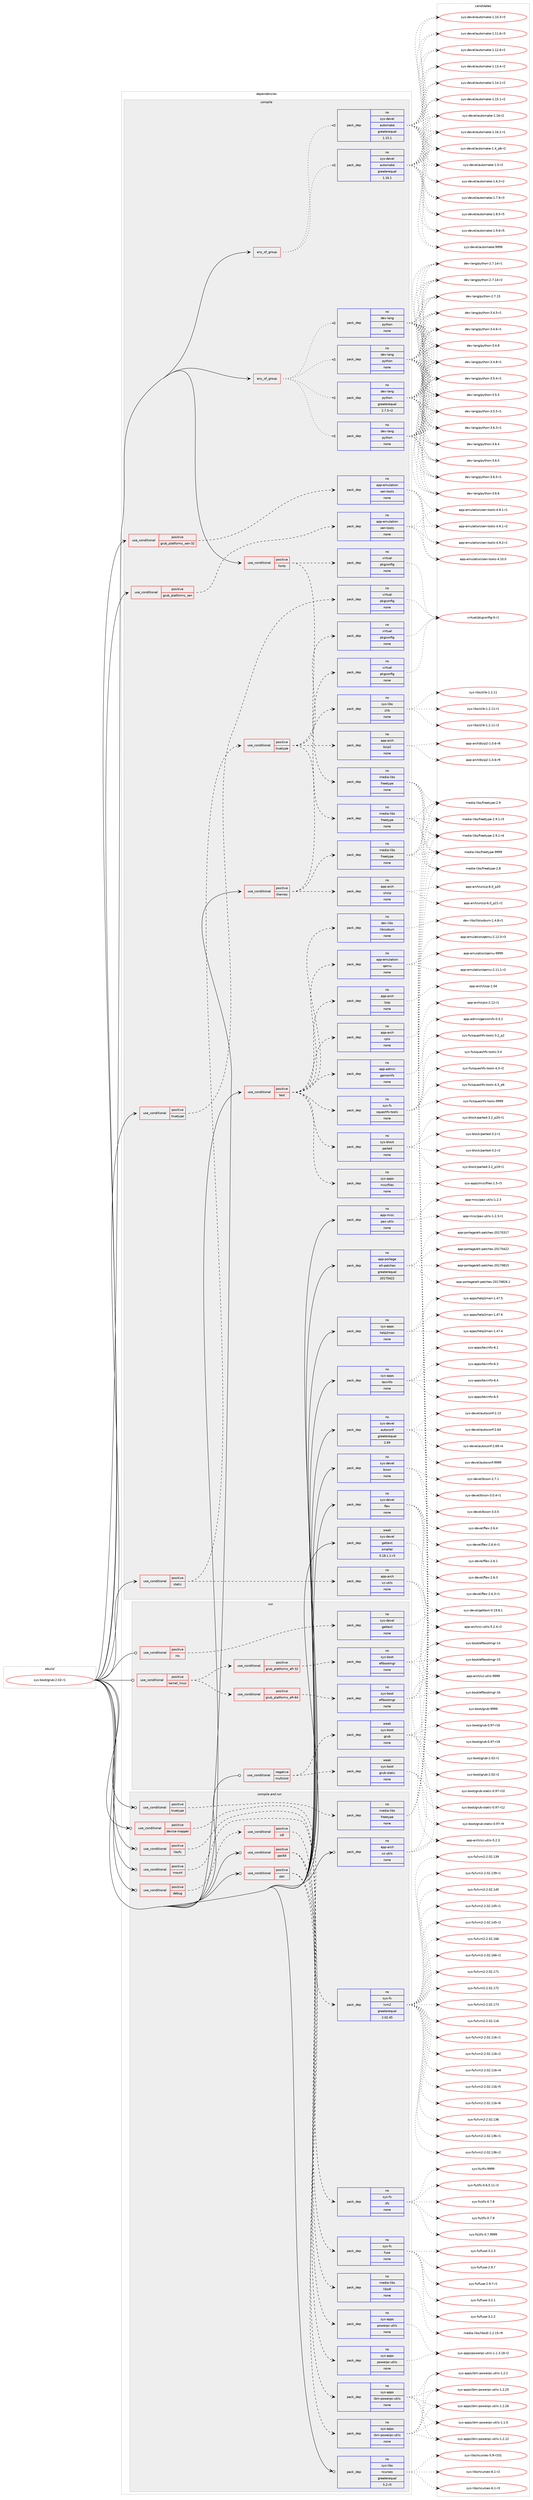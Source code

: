 digraph prolog {

# *************
# Graph options
# *************

newrank=true;
concentrate=true;
compound=true;
graph [rankdir=LR,fontname=Helvetica,fontsize=10,ranksep=1.5];#, ranksep=2.5, nodesep=0.2];
edge  [arrowhead=vee];
node  [fontname=Helvetica,fontsize=10];

# **********
# The ebuild
# **********

subgraph cluster_leftcol {
color=gray;
rank=same;
label=<<i>ebuild</i>>;
id [label="sys-boot/grub-2.02-r1", color=red, width=4, href="../sys-boot/grub-2.02-r1.svg"];
}

# ****************
# The dependencies
# ****************

subgraph cluster_midcol {
color=gray;
label=<<i>dependencies</i>>;
subgraph cluster_compile {
fillcolor="#eeeeee";
style=filled;
label=<<i>compile</i>>;
subgraph any62 {
dependency4983 [label=<<TABLE BORDER="0" CELLBORDER="1" CELLSPACING="0" CELLPADDING="4"><TR><TD CELLPADDING="10">any_of_group</TD></TR></TABLE>>, shape=none, color=red];subgraph pack3648 {
dependency4984 [label=<<TABLE BORDER="0" CELLBORDER="1" CELLSPACING="0" CELLPADDING="4" WIDTH="220"><TR><TD ROWSPAN="6" CELLPADDING="30">pack_dep</TD></TR><TR><TD WIDTH="110">no</TD></TR><TR><TD>dev-lang</TD></TR><TR><TD>python</TD></TR><TR><TD>none</TD></TR><TR><TD></TD></TR></TABLE>>, shape=none, color=blue];
}
dependency4983:e -> dependency4984:w [weight=20,style="dotted",arrowhead="oinv"];
subgraph pack3649 {
dependency4985 [label=<<TABLE BORDER="0" CELLBORDER="1" CELLSPACING="0" CELLPADDING="4" WIDTH="220"><TR><TD ROWSPAN="6" CELLPADDING="30">pack_dep</TD></TR><TR><TD WIDTH="110">no</TD></TR><TR><TD>dev-lang</TD></TR><TR><TD>python</TD></TR><TR><TD>none</TD></TR><TR><TD></TD></TR></TABLE>>, shape=none, color=blue];
}
dependency4983:e -> dependency4985:w [weight=20,style="dotted",arrowhead="oinv"];
subgraph pack3650 {
dependency4986 [label=<<TABLE BORDER="0" CELLBORDER="1" CELLSPACING="0" CELLPADDING="4" WIDTH="220"><TR><TD ROWSPAN="6" CELLPADDING="30">pack_dep</TD></TR><TR><TD WIDTH="110">no</TD></TR><TR><TD>dev-lang</TD></TR><TR><TD>python</TD></TR><TR><TD>none</TD></TR><TR><TD></TD></TR></TABLE>>, shape=none, color=blue];
}
dependency4983:e -> dependency4986:w [weight=20,style="dotted",arrowhead="oinv"];
subgraph pack3651 {
dependency4987 [label=<<TABLE BORDER="0" CELLBORDER="1" CELLSPACING="0" CELLPADDING="4" WIDTH="220"><TR><TD ROWSPAN="6" CELLPADDING="30">pack_dep</TD></TR><TR><TD WIDTH="110">no</TD></TR><TR><TD>dev-lang</TD></TR><TR><TD>python</TD></TR><TR><TD>greaterequal</TD></TR><TR><TD>2.7.5-r2</TD></TR></TABLE>>, shape=none, color=blue];
}
dependency4983:e -> dependency4987:w [weight=20,style="dotted",arrowhead="oinv"];
}
id:e -> dependency4983:w [weight=20,style="solid",arrowhead="vee"];
subgraph any63 {
dependency4988 [label=<<TABLE BORDER="0" CELLBORDER="1" CELLSPACING="0" CELLPADDING="4"><TR><TD CELLPADDING="10">any_of_group</TD></TR></TABLE>>, shape=none, color=red];subgraph pack3652 {
dependency4989 [label=<<TABLE BORDER="0" CELLBORDER="1" CELLSPACING="0" CELLPADDING="4" WIDTH="220"><TR><TD ROWSPAN="6" CELLPADDING="30">pack_dep</TD></TR><TR><TD WIDTH="110">no</TD></TR><TR><TD>sys-devel</TD></TR><TR><TD>automake</TD></TR><TR><TD>greaterequal</TD></TR><TR><TD>1.16.1</TD></TR></TABLE>>, shape=none, color=blue];
}
dependency4988:e -> dependency4989:w [weight=20,style="dotted",arrowhead="oinv"];
subgraph pack3653 {
dependency4990 [label=<<TABLE BORDER="0" CELLBORDER="1" CELLSPACING="0" CELLPADDING="4" WIDTH="220"><TR><TD ROWSPAN="6" CELLPADDING="30">pack_dep</TD></TR><TR><TD WIDTH="110">no</TD></TR><TR><TD>sys-devel</TD></TR><TR><TD>automake</TD></TR><TR><TD>greaterequal</TD></TR><TR><TD>1.15.1</TD></TR></TABLE>>, shape=none, color=blue];
}
dependency4988:e -> dependency4990:w [weight=20,style="dotted",arrowhead="oinv"];
}
id:e -> dependency4988:w [weight=20,style="solid",arrowhead="vee"];
subgraph cond1265 {
dependency4991 [label=<<TABLE BORDER="0" CELLBORDER="1" CELLSPACING="0" CELLPADDING="4"><TR><TD ROWSPAN="3" CELLPADDING="10">use_conditional</TD></TR><TR><TD>positive</TD></TR><TR><TD>fonts</TD></TR></TABLE>>, shape=none, color=red];
subgraph pack3654 {
dependency4992 [label=<<TABLE BORDER="0" CELLBORDER="1" CELLSPACING="0" CELLPADDING="4" WIDTH="220"><TR><TD ROWSPAN="6" CELLPADDING="30">pack_dep</TD></TR><TR><TD WIDTH="110">no</TD></TR><TR><TD>media-libs</TD></TR><TR><TD>freetype</TD></TR><TR><TD>none</TD></TR><TR><TD></TD></TR></TABLE>>, shape=none, color=blue];
}
dependency4991:e -> dependency4992:w [weight=20,style="dashed",arrowhead="vee"];
subgraph pack3655 {
dependency4993 [label=<<TABLE BORDER="0" CELLBORDER="1" CELLSPACING="0" CELLPADDING="4" WIDTH="220"><TR><TD ROWSPAN="6" CELLPADDING="30">pack_dep</TD></TR><TR><TD WIDTH="110">no</TD></TR><TR><TD>virtual</TD></TR><TR><TD>pkgconfig</TD></TR><TR><TD>none</TD></TR><TR><TD></TD></TR></TABLE>>, shape=none, color=blue];
}
dependency4991:e -> dependency4993:w [weight=20,style="dashed",arrowhead="vee"];
}
id:e -> dependency4991:w [weight=20,style="solid",arrowhead="vee"];
subgraph cond1266 {
dependency4994 [label=<<TABLE BORDER="0" CELLBORDER="1" CELLSPACING="0" CELLPADDING="4"><TR><TD ROWSPAN="3" CELLPADDING="10">use_conditional</TD></TR><TR><TD>positive</TD></TR><TR><TD>grub_platforms_xen</TD></TR></TABLE>>, shape=none, color=red];
subgraph pack3656 {
dependency4995 [label=<<TABLE BORDER="0" CELLBORDER="1" CELLSPACING="0" CELLPADDING="4" WIDTH="220"><TR><TD ROWSPAN="6" CELLPADDING="30">pack_dep</TD></TR><TR><TD WIDTH="110">no</TD></TR><TR><TD>app-emulation</TD></TR><TR><TD>xen-tools</TD></TR><TR><TD>none</TD></TR><TR><TD></TD></TR></TABLE>>, shape=none, color=blue];
}
dependency4994:e -> dependency4995:w [weight=20,style="dashed",arrowhead="vee"];
}
id:e -> dependency4994:w [weight=20,style="solid",arrowhead="vee"];
subgraph cond1267 {
dependency4996 [label=<<TABLE BORDER="0" CELLBORDER="1" CELLSPACING="0" CELLPADDING="4"><TR><TD ROWSPAN="3" CELLPADDING="10">use_conditional</TD></TR><TR><TD>positive</TD></TR><TR><TD>grub_platforms_xen-32</TD></TR></TABLE>>, shape=none, color=red];
subgraph pack3657 {
dependency4997 [label=<<TABLE BORDER="0" CELLBORDER="1" CELLSPACING="0" CELLPADDING="4" WIDTH="220"><TR><TD ROWSPAN="6" CELLPADDING="30">pack_dep</TD></TR><TR><TD WIDTH="110">no</TD></TR><TR><TD>app-emulation</TD></TR><TR><TD>xen-tools</TD></TR><TR><TD>none</TD></TR><TR><TD></TD></TR></TABLE>>, shape=none, color=blue];
}
dependency4996:e -> dependency4997:w [weight=20,style="dashed",arrowhead="vee"];
}
id:e -> dependency4996:w [weight=20,style="solid",arrowhead="vee"];
subgraph cond1268 {
dependency4998 [label=<<TABLE BORDER="0" CELLBORDER="1" CELLSPACING="0" CELLPADDING="4"><TR><TD ROWSPAN="3" CELLPADDING="10">use_conditional</TD></TR><TR><TD>positive</TD></TR><TR><TD>static</TD></TR></TABLE>>, shape=none, color=red];
subgraph pack3658 {
dependency4999 [label=<<TABLE BORDER="0" CELLBORDER="1" CELLSPACING="0" CELLPADDING="4" WIDTH="220"><TR><TD ROWSPAN="6" CELLPADDING="30">pack_dep</TD></TR><TR><TD WIDTH="110">no</TD></TR><TR><TD>app-arch</TD></TR><TR><TD>xz-utils</TD></TR><TR><TD>none</TD></TR><TR><TD></TD></TR></TABLE>>, shape=none, color=blue];
}
dependency4998:e -> dependency4999:w [weight=20,style="dashed",arrowhead="vee"];
subgraph cond1269 {
dependency5000 [label=<<TABLE BORDER="0" CELLBORDER="1" CELLSPACING="0" CELLPADDING="4"><TR><TD ROWSPAN="3" CELLPADDING="10">use_conditional</TD></TR><TR><TD>positive</TD></TR><TR><TD>truetype</TD></TR></TABLE>>, shape=none, color=red];
subgraph pack3659 {
dependency5001 [label=<<TABLE BORDER="0" CELLBORDER="1" CELLSPACING="0" CELLPADDING="4" WIDTH="220"><TR><TD ROWSPAN="6" CELLPADDING="30">pack_dep</TD></TR><TR><TD WIDTH="110">no</TD></TR><TR><TD>app-arch</TD></TR><TR><TD>bzip2</TD></TR><TR><TD>none</TD></TR><TR><TD></TD></TR></TABLE>>, shape=none, color=blue];
}
dependency5000:e -> dependency5001:w [weight=20,style="dashed",arrowhead="vee"];
subgraph pack3660 {
dependency5002 [label=<<TABLE BORDER="0" CELLBORDER="1" CELLSPACING="0" CELLPADDING="4" WIDTH="220"><TR><TD ROWSPAN="6" CELLPADDING="30">pack_dep</TD></TR><TR><TD WIDTH="110">no</TD></TR><TR><TD>media-libs</TD></TR><TR><TD>freetype</TD></TR><TR><TD>none</TD></TR><TR><TD></TD></TR></TABLE>>, shape=none, color=blue];
}
dependency5000:e -> dependency5002:w [weight=20,style="dashed",arrowhead="vee"];
subgraph pack3661 {
dependency5003 [label=<<TABLE BORDER="0" CELLBORDER="1" CELLSPACING="0" CELLPADDING="4" WIDTH="220"><TR><TD ROWSPAN="6" CELLPADDING="30">pack_dep</TD></TR><TR><TD WIDTH="110">no</TD></TR><TR><TD>sys-libs</TD></TR><TR><TD>zlib</TD></TR><TR><TD>none</TD></TR><TR><TD></TD></TR></TABLE>>, shape=none, color=blue];
}
dependency5000:e -> dependency5003:w [weight=20,style="dashed",arrowhead="vee"];
subgraph pack3662 {
dependency5004 [label=<<TABLE BORDER="0" CELLBORDER="1" CELLSPACING="0" CELLPADDING="4" WIDTH="220"><TR><TD ROWSPAN="6" CELLPADDING="30">pack_dep</TD></TR><TR><TD WIDTH="110">no</TD></TR><TR><TD>virtual</TD></TR><TR><TD>pkgconfig</TD></TR><TR><TD>none</TD></TR><TR><TD></TD></TR></TABLE>>, shape=none, color=blue];
}
dependency5000:e -> dependency5004:w [weight=20,style="dashed",arrowhead="vee"];
}
dependency4998:e -> dependency5000:w [weight=20,style="dashed",arrowhead="vee"];
}
id:e -> dependency4998:w [weight=20,style="solid",arrowhead="vee"];
subgraph cond1270 {
dependency5005 [label=<<TABLE BORDER="0" CELLBORDER="1" CELLSPACING="0" CELLPADDING="4"><TR><TD ROWSPAN="3" CELLPADDING="10">use_conditional</TD></TR><TR><TD>positive</TD></TR><TR><TD>test</TD></TR></TABLE>>, shape=none, color=red];
subgraph pack3663 {
dependency5006 [label=<<TABLE BORDER="0" CELLBORDER="1" CELLSPACING="0" CELLPADDING="4" WIDTH="220"><TR><TD ROWSPAN="6" CELLPADDING="30">pack_dep</TD></TR><TR><TD WIDTH="110">no</TD></TR><TR><TD>app-admin</TD></TR><TR><TD>genromfs</TD></TR><TR><TD>none</TD></TR><TR><TD></TD></TR></TABLE>>, shape=none, color=blue];
}
dependency5005:e -> dependency5006:w [weight=20,style="dashed",arrowhead="vee"];
subgraph pack3664 {
dependency5007 [label=<<TABLE BORDER="0" CELLBORDER="1" CELLSPACING="0" CELLPADDING="4" WIDTH="220"><TR><TD ROWSPAN="6" CELLPADDING="30">pack_dep</TD></TR><TR><TD WIDTH="110">no</TD></TR><TR><TD>app-arch</TD></TR><TR><TD>cpio</TD></TR><TR><TD>none</TD></TR><TR><TD></TD></TR></TABLE>>, shape=none, color=blue];
}
dependency5005:e -> dependency5007:w [weight=20,style="dashed",arrowhead="vee"];
subgraph pack3665 {
dependency5008 [label=<<TABLE BORDER="0" CELLBORDER="1" CELLSPACING="0" CELLPADDING="4" WIDTH="220"><TR><TD ROWSPAN="6" CELLPADDING="30">pack_dep</TD></TR><TR><TD WIDTH="110">no</TD></TR><TR><TD>app-arch</TD></TR><TR><TD>lzop</TD></TR><TR><TD>none</TD></TR><TR><TD></TD></TR></TABLE>>, shape=none, color=blue];
}
dependency5005:e -> dependency5008:w [weight=20,style="dashed",arrowhead="vee"];
subgraph pack3666 {
dependency5009 [label=<<TABLE BORDER="0" CELLBORDER="1" CELLSPACING="0" CELLPADDING="4" WIDTH="220"><TR><TD ROWSPAN="6" CELLPADDING="30">pack_dep</TD></TR><TR><TD WIDTH="110">no</TD></TR><TR><TD>app-emulation</TD></TR><TR><TD>qemu</TD></TR><TR><TD>none</TD></TR><TR><TD></TD></TR></TABLE>>, shape=none, color=blue];
}
dependency5005:e -> dependency5009:w [weight=20,style="dashed",arrowhead="vee"];
subgraph pack3667 {
dependency5010 [label=<<TABLE BORDER="0" CELLBORDER="1" CELLSPACING="0" CELLPADDING="4" WIDTH="220"><TR><TD ROWSPAN="6" CELLPADDING="30">pack_dep</TD></TR><TR><TD WIDTH="110">no</TD></TR><TR><TD>dev-libs</TD></TR><TR><TD>libisoburn</TD></TR><TR><TD>none</TD></TR><TR><TD></TD></TR></TABLE>>, shape=none, color=blue];
}
dependency5005:e -> dependency5010:w [weight=20,style="dashed",arrowhead="vee"];
subgraph pack3668 {
dependency5011 [label=<<TABLE BORDER="0" CELLBORDER="1" CELLSPACING="0" CELLPADDING="4" WIDTH="220"><TR><TD ROWSPAN="6" CELLPADDING="30">pack_dep</TD></TR><TR><TD WIDTH="110">no</TD></TR><TR><TD>sys-apps</TD></TR><TR><TD>miscfiles</TD></TR><TR><TD>none</TD></TR><TR><TD></TD></TR></TABLE>>, shape=none, color=blue];
}
dependency5005:e -> dependency5011:w [weight=20,style="dashed",arrowhead="vee"];
subgraph pack3669 {
dependency5012 [label=<<TABLE BORDER="0" CELLBORDER="1" CELLSPACING="0" CELLPADDING="4" WIDTH="220"><TR><TD ROWSPAN="6" CELLPADDING="30">pack_dep</TD></TR><TR><TD WIDTH="110">no</TD></TR><TR><TD>sys-block</TD></TR><TR><TD>parted</TD></TR><TR><TD>none</TD></TR><TR><TD></TD></TR></TABLE>>, shape=none, color=blue];
}
dependency5005:e -> dependency5012:w [weight=20,style="dashed",arrowhead="vee"];
subgraph pack3670 {
dependency5013 [label=<<TABLE BORDER="0" CELLBORDER="1" CELLSPACING="0" CELLPADDING="4" WIDTH="220"><TR><TD ROWSPAN="6" CELLPADDING="30">pack_dep</TD></TR><TR><TD WIDTH="110">no</TD></TR><TR><TD>sys-fs</TD></TR><TR><TD>squashfs-tools</TD></TR><TR><TD>none</TD></TR><TR><TD></TD></TR></TABLE>>, shape=none, color=blue];
}
dependency5005:e -> dependency5013:w [weight=20,style="dashed",arrowhead="vee"];
}
id:e -> dependency5005:w [weight=20,style="solid",arrowhead="vee"];
subgraph cond1271 {
dependency5014 [label=<<TABLE BORDER="0" CELLBORDER="1" CELLSPACING="0" CELLPADDING="4"><TR><TD ROWSPAN="3" CELLPADDING="10">use_conditional</TD></TR><TR><TD>positive</TD></TR><TR><TD>themes</TD></TR></TABLE>>, shape=none, color=red];
subgraph pack3671 {
dependency5015 [label=<<TABLE BORDER="0" CELLBORDER="1" CELLSPACING="0" CELLPADDING="4" WIDTH="220"><TR><TD ROWSPAN="6" CELLPADDING="30">pack_dep</TD></TR><TR><TD WIDTH="110">no</TD></TR><TR><TD>app-arch</TD></TR><TR><TD>unzip</TD></TR><TR><TD>none</TD></TR><TR><TD></TD></TR></TABLE>>, shape=none, color=blue];
}
dependency5014:e -> dependency5015:w [weight=20,style="dashed",arrowhead="vee"];
subgraph pack3672 {
dependency5016 [label=<<TABLE BORDER="0" CELLBORDER="1" CELLSPACING="0" CELLPADDING="4" WIDTH="220"><TR><TD ROWSPAN="6" CELLPADDING="30">pack_dep</TD></TR><TR><TD WIDTH="110">no</TD></TR><TR><TD>media-libs</TD></TR><TR><TD>freetype</TD></TR><TR><TD>none</TD></TR><TR><TD></TD></TR></TABLE>>, shape=none, color=blue];
}
dependency5014:e -> dependency5016:w [weight=20,style="dashed",arrowhead="vee"];
subgraph pack3673 {
dependency5017 [label=<<TABLE BORDER="0" CELLBORDER="1" CELLSPACING="0" CELLPADDING="4" WIDTH="220"><TR><TD ROWSPAN="6" CELLPADDING="30">pack_dep</TD></TR><TR><TD WIDTH="110">no</TD></TR><TR><TD>virtual</TD></TR><TR><TD>pkgconfig</TD></TR><TR><TD>none</TD></TR><TR><TD></TD></TR></TABLE>>, shape=none, color=blue];
}
dependency5014:e -> dependency5017:w [weight=20,style="dashed",arrowhead="vee"];
}
id:e -> dependency5014:w [weight=20,style="solid",arrowhead="vee"];
subgraph cond1272 {
dependency5018 [label=<<TABLE BORDER="0" CELLBORDER="1" CELLSPACING="0" CELLPADDING="4"><TR><TD ROWSPAN="3" CELLPADDING="10">use_conditional</TD></TR><TR><TD>positive</TD></TR><TR><TD>truetype</TD></TR></TABLE>>, shape=none, color=red];
subgraph pack3674 {
dependency5019 [label=<<TABLE BORDER="0" CELLBORDER="1" CELLSPACING="0" CELLPADDING="4" WIDTH="220"><TR><TD ROWSPAN="6" CELLPADDING="30">pack_dep</TD></TR><TR><TD WIDTH="110">no</TD></TR><TR><TD>virtual</TD></TR><TR><TD>pkgconfig</TD></TR><TR><TD>none</TD></TR><TR><TD></TD></TR></TABLE>>, shape=none, color=blue];
}
dependency5018:e -> dependency5019:w [weight=20,style="dashed",arrowhead="vee"];
}
id:e -> dependency5018:w [weight=20,style="solid",arrowhead="vee"];
subgraph pack3675 {
dependency5020 [label=<<TABLE BORDER="0" CELLBORDER="1" CELLSPACING="0" CELLPADDING="4" WIDTH="220"><TR><TD ROWSPAN="6" CELLPADDING="30">pack_dep</TD></TR><TR><TD WIDTH="110">no</TD></TR><TR><TD>app-misc</TD></TR><TR><TD>pax-utils</TD></TR><TR><TD>none</TD></TR><TR><TD></TD></TR></TABLE>>, shape=none, color=blue];
}
id:e -> dependency5020:w [weight=20,style="solid",arrowhead="vee"];
subgraph pack3676 {
dependency5021 [label=<<TABLE BORDER="0" CELLBORDER="1" CELLSPACING="0" CELLPADDING="4" WIDTH="220"><TR><TD ROWSPAN="6" CELLPADDING="30">pack_dep</TD></TR><TR><TD WIDTH="110">no</TD></TR><TR><TD>app-portage</TD></TR><TR><TD>elt-patches</TD></TR><TR><TD>greaterequal</TD></TR><TR><TD>20170422</TD></TR></TABLE>>, shape=none, color=blue];
}
id:e -> dependency5021:w [weight=20,style="solid",arrowhead="vee"];
subgraph pack3677 {
dependency5022 [label=<<TABLE BORDER="0" CELLBORDER="1" CELLSPACING="0" CELLPADDING="4" WIDTH="220"><TR><TD ROWSPAN="6" CELLPADDING="30">pack_dep</TD></TR><TR><TD WIDTH="110">no</TD></TR><TR><TD>sys-apps</TD></TR><TR><TD>help2man</TD></TR><TR><TD>none</TD></TR><TR><TD></TD></TR></TABLE>>, shape=none, color=blue];
}
id:e -> dependency5022:w [weight=20,style="solid",arrowhead="vee"];
subgraph pack3678 {
dependency5023 [label=<<TABLE BORDER="0" CELLBORDER="1" CELLSPACING="0" CELLPADDING="4" WIDTH="220"><TR><TD ROWSPAN="6" CELLPADDING="30">pack_dep</TD></TR><TR><TD WIDTH="110">no</TD></TR><TR><TD>sys-apps</TD></TR><TR><TD>texinfo</TD></TR><TR><TD>none</TD></TR><TR><TD></TD></TR></TABLE>>, shape=none, color=blue];
}
id:e -> dependency5023:w [weight=20,style="solid",arrowhead="vee"];
subgraph pack3679 {
dependency5024 [label=<<TABLE BORDER="0" CELLBORDER="1" CELLSPACING="0" CELLPADDING="4" WIDTH="220"><TR><TD ROWSPAN="6" CELLPADDING="30">pack_dep</TD></TR><TR><TD WIDTH="110">no</TD></TR><TR><TD>sys-devel</TD></TR><TR><TD>autoconf</TD></TR><TR><TD>greaterequal</TD></TR><TR><TD>2.69</TD></TR></TABLE>>, shape=none, color=blue];
}
id:e -> dependency5024:w [weight=20,style="solid",arrowhead="vee"];
subgraph pack3680 {
dependency5025 [label=<<TABLE BORDER="0" CELLBORDER="1" CELLSPACING="0" CELLPADDING="4" WIDTH="220"><TR><TD ROWSPAN="6" CELLPADDING="30">pack_dep</TD></TR><TR><TD WIDTH="110">no</TD></TR><TR><TD>sys-devel</TD></TR><TR><TD>bison</TD></TR><TR><TD>none</TD></TR><TR><TD></TD></TR></TABLE>>, shape=none, color=blue];
}
id:e -> dependency5025:w [weight=20,style="solid",arrowhead="vee"];
subgraph pack3681 {
dependency5026 [label=<<TABLE BORDER="0" CELLBORDER="1" CELLSPACING="0" CELLPADDING="4" WIDTH="220"><TR><TD ROWSPAN="6" CELLPADDING="30">pack_dep</TD></TR><TR><TD WIDTH="110">no</TD></TR><TR><TD>sys-devel</TD></TR><TR><TD>flex</TD></TR><TR><TD>none</TD></TR><TR><TD></TD></TR></TABLE>>, shape=none, color=blue];
}
id:e -> dependency5026:w [weight=20,style="solid",arrowhead="vee"];
subgraph pack3682 {
dependency5027 [label=<<TABLE BORDER="0" CELLBORDER="1" CELLSPACING="0" CELLPADDING="4" WIDTH="220"><TR><TD ROWSPAN="6" CELLPADDING="30">pack_dep</TD></TR><TR><TD WIDTH="110">weak</TD></TR><TR><TD>sys-devel</TD></TR><TR><TD>gettext</TD></TR><TR><TD>smaller</TD></TR><TR><TD>0.18.1.1-r3</TD></TR></TABLE>>, shape=none, color=blue];
}
id:e -> dependency5027:w [weight=20,style="solid",arrowhead="vee"];
}
subgraph cluster_compileandrun {
fillcolor="#eeeeee";
style=filled;
label=<<i>compile and run</i>>;
subgraph cond1273 {
dependency5028 [label=<<TABLE BORDER="0" CELLBORDER="1" CELLSPACING="0" CELLPADDING="4"><TR><TD ROWSPAN="3" CELLPADDING="10">use_conditional</TD></TR><TR><TD>positive</TD></TR><TR><TD>debug</TD></TR></TABLE>>, shape=none, color=red];
subgraph cond1274 {
dependency5029 [label=<<TABLE BORDER="0" CELLBORDER="1" CELLSPACING="0" CELLPADDING="4"><TR><TD ROWSPAN="3" CELLPADDING="10">use_conditional</TD></TR><TR><TD>positive</TD></TR><TR><TD>sdl</TD></TR></TABLE>>, shape=none, color=red];
subgraph pack3683 {
dependency5030 [label=<<TABLE BORDER="0" CELLBORDER="1" CELLSPACING="0" CELLPADDING="4" WIDTH="220"><TR><TD ROWSPAN="6" CELLPADDING="30">pack_dep</TD></TR><TR><TD WIDTH="110">no</TD></TR><TR><TD>media-libs</TD></TR><TR><TD>libsdl</TD></TR><TR><TD>none</TD></TR><TR><TD></TD></TR></TABLE>>, shape=none, color=blue];
}
dependency5029:e -> dependency5030:w [weight=20,style="dashed",arrowhead="vee"];
}
dependency5028:e -> dependency5029:w [weight=20,style="dashed",arrowhead="vee"];
}
id:e -> dependency5028:w [weight=20,style="solid",arrowhead="odotvee"];
subgraph cond1275 {
dependency5031 [label=<<TABLE BORDER="0" CELLBORDER="1" CELLSPACING="0" CELLPADDING="4"><TR><TD ROWSPAN="3" CELLPADDING="10">use_conditional</TD></TR><TR><TD>positive</TD></TR><TR><TD>device-mapper</TD></TR></TABLE>>, shape=none, color=red];
subgraph pack3684 {
dependency5032 [label=<<TABLE BORDER="0" CELLBORDER="1" CELLSPACING="0" CELLPADDING="4" WIDTH="220"><TR><TD ROWSPAN="6" CELLPADDING="30">pack_dep</TD></TR><TR><TD WIDTH="110">no</TD></TR><TR><TD>sys-fs</TD></TR><TR><TD>lvm2</TD></TR><TR><TD>greaterequal</TD></TR><TR><TD>2.02.45</TD></TR></TABLE>>, shape=none, color=blue];
}
dependency5031:e -> dependency5032:w [weight=20,style="dashed",arrowhead="vee"];
}
id:e -> dependency5031:w [weight=20,style="solid",arrowhead="odotvee"];
subgraph cond1276 {
dependency5033 [label=<<TABLE BORDER="0" CELLBORDER="1" CELLSPACING="0" CELLPADDING="4"><TR><TD ROWSPAN="3" CELLPADDING="10">use_conditional</TD></TR><TR><TD>positive</TD></TR><TR><TD>libzfs</TD></TR></TABLE>>, shape=none, color=red];
subgraph pack3685 {
dependency5034 [label=<<TABLE BORDER="0" CELLBORDER="1" CELLSPACING="0" CELLPADDING="4" WIDTH="220"><TR><TD ROWSPAN="6" CELLPADDING="30">pack_dep</TD></TR><TR><TD WIDTH="110">no</TD></TR><TR><TD>sys-fs</TD></TR><TR><TD>zfs</TD></TR><TR><TD>none</TD></TR><TR><TD></TD></TR></TABLE>>, shape=none, color=blue];
}
dependency5033:e -> dependency5034:w [weight=20,style="dashed",arrowhead="vee"];
}
id:e -> dependency5033:w [weight=20,style="solid",arrowhead="odotvee"];
subgraph cond1277 {
dependency5035 [label=<<TABLE BORDER="0" CELLBORDER="1" CELLSPACING="0" CELLPADDING="4"><TR><TD ROWSPAN="3" CELLPADDING="10">use_conditional</TD></TR><TR><TD>positive</TD></TR><TR><TD>mount</TD></TR></TABLE>>, shape=none, color=red];
subgraph pack3686 {
dependency5036 [label=<<TABLE BORDER="0" CELLBORDER="1" CELLSPACING="0" CELLPADDING="4" WIDTH="220"><TR><TD ROWSPAN="6" CELLPADDING="30">pack_dep</TD></TR><TR><TD WIDTH="110">no</TD></TR><TR><TD>sys-fs</TD></TR><TR><TD>fuse</TD></TR><TR><TD>none</TD></TR><TR><TD></TD></TR></TABLE>>, shape=none, color=blue];
}
dependency5035:e -> dependency5036:w [weight=20,style="dashed",arrowhead="vee"];
}
id:e -> dependency5035:w [weight=20,style="solid",arrowhead="odotvee"];
subgraph cond1278 {
dependency5037 [label=<<TABLE BORDER="0" CELLBORDER="1" CELLSPACING="0" CELLPADDING="4"><TR><TD ROWSPAN="3" CELLPADDING="10">use_conditional</TD></TR><TR><TD>positive</TD></TR><TR><TD>ppc</TD></TR></TABLE>>, shape=none, color=red];
subgraph pack3687 {
dependency5038 [label=<<TABLE BORDER="0" CELLBORDER="1" CELLSPACING="0" CELLPADDING="4" WIDTH="220"><TR><TD ROWSPAN="6" CELLPADDING="30">pack_dep</TD></TR><TR><TD WIDTH="110">no</TD></TR><TR><TD>sys-apps</TD></TR><TR><TD>ibm-powerpc-utils</TD></TR><TR><TD>none</TD></TR><TR><TD></TD></TR></TABLE>>, shape=none, color=blue];
}
dependency5037:e -> dependency5038:w [weight=20,style="dashed",arrowhead="vee"];
subgraph pack3688 {
dependency5039 [label=<<TABLE BORDER="0" CELLBORDER="1" CELLSPACING="0" CELLPADDING="4" WIDTH="220"><TR><TD ROWSPAN="6" CELLPADDING="30">pack_dep</TD></TR><TR><TD WIDTH="110">no</TD></TR><TR><TD>sys-apps</TD></TR><TR><TD>powerpc-utils</TD></TR><TR><TD>none</TD></TR><TR><TD></TD></TR></TABLE>>, shape=none, color=blue];
}
dependency5037:e -> dependency5039:w [weight=20,style="dashed",arrowhead="vee"];
}
id:e -> dependency5037:w [weight=20,style="solid",arrowhead="odotvee"];
subgraph cond1279 {
dependency5040 [label=<<TABLE BORDER="0" CELLBORDER="1" CELLSPACING="0" CELLPADDING="4"><TR><TD ROWSPAN="3" CELLPADDING="10">use_conditional</TD></TR><TR><TD>positive</TD></TR><TR><TD>ppc64</TD></TR></TABLE>>, shape=none, color=red];
subgraph pack3689 {
dependency5041 [label=<<TABLE BORDER="0" CELLBORDER="1" CELLSPACING="0" CELLPADDING="4" WIDTH="220"><TR><TD ROWSPAN="6" CELLPADDING="30">pack_dep</TD></TR><TR><TD WIDTH="110">no</TD></TR><TR><TD>sys-apps</TD></TR><TR><TD>ibm-powerpc-utils</TD></TR><TR><TD>none</TD></TR><TR><TD></TD></TR></TABLE>>, shape=none, color=blue];
}
dependency5040:e -> dependency5041:w [weight=20,style="dashed",arrowhead="vee"];
subgraph pack3690 {
dependency5042 [label=<<TABLE BORDER="0" CELLBORDER="1" CELLSPACING="0" CELLPADDING="4" WIDTH="220"><TR><TD ROWSPAN="6" CELLPADDING="30">pack_dep</TD></TR><TR><TD WIDTH="110">no</TD></TR><TR><TD>sys-apps</TD></TR><TR><TD>powerpc-utils</TD></TR><TR><TD>none</TD></TR><TR><TD></TD></TR></TABLE>>, shape=none, color=blue];
}
dependency5040:e -> dependency5042:w [weight=20,style="dashed",arrowhead="vee"];
}
id:e -> dependency5040:w [weight=20,style="solid",arrowhead="odotvee"];
subgraph cond1280 {
dependency5043 [label=<<TABLE BORDER="0" CELLBORDER="1" CELLSPACING="0" CELLPADDING="4"><TR><TD ROWSPAN="3" CELLPADDING="10">use_conditional</TD></TR><TR><TD>positive</TD></TR><TR><TD>truetype</TD></TR></TABLE>>, shape=none, color=red];
subgraph pack3691 {
dependency5044 [label=<<TABLE BORDER="0" CELLBORDER="1" CELLSPACING="0" CELLPADDING="4" WIDTH="220"><TR><TD ROWSPAN="6" CELLPADDING="30">pack_dep</TD></TR><TR><TD WIDTH="110">no</TD></TR><TR><TD>media-libs</TD></TR><TR><TD>freetype</TD></TR><TR><TD>none</TD></TR><TR><TD></TD></TR></TABLE>>, shape=none, color=blue];
}
dependency5043:e -> dependency5044:w [weight=20,style="dashed",arrowhead="vee"];
}
id:e -> dependency5043:w [weight=20,style="solid",arrowhead="odotvee"];
subgraph pack3692 {
dependency5045 [label=<<TABLE BORDER="0" CELLBORDER="1" CELLSPACING="0" CELLPADDING="4" WIDTH="220"><TR><TD ROWSPAN="6" CELLPADDING="30">pack_dep</TD></TR><TR><TD WIDTH="110">no</TD></TR><TR><TD>app-arch</TD></TR><TR><TD>xz-utils</TD></TR><TR><TD>none</TD></TR><TR><TD></TD></TR></TABLE>>, shape=none, color=blue];
}
id:e -> dependency5045:w [weight=20,style="solid",arrowhead="odotvee"];
subgraph pack3693 {
dependency5046 [label=<<TABLE BORDER="0" CELLBORDER="1" CELLSPACING="0" CELLPADDING="4" WIDTH="220"><TR><TD ROWSPAN="6" CELLPADDING="30">pack_dep</TD></TR><TR><TD WIDTH="110">no</TD></TR><TR><TD>sys-libs</TD></TR><TR><TD>ncurses</TD></TR><TR><TD>greaterequal</TD></TR><TR><TD>5.2-r5</TD></TR></TABLE>>, shape=none, color=blue];
}
id:e -> dependency5046:w [weight=20,style="solid",arrowhead="odotvee"];
}
subgraph cluster_run {
fillcolor="#eeeeee";
style=filled;
label=<<i>run</i>>;
subgraph cond1281 {
dependency5047 [label=<<TABLE BORDER="0" CELLBORDER="1" CELLSPACING="0" CELLPADDING="4"><TR><TD ROWSPAN="3" CELLPADDING="10">use_conditional</TD></TR><TR><TD>negative</TD></TR><TR><TD>multislot</TD></TR></TABLE>>, shape=none, color=red];
subgraph pack3694 {
dependency5048 [label=<<TABLE BORDER="0" CELLBORDER="1" CELLSPACING="0" CELLPADDING="4" WIDTH="220"><TR><TD ROWSPAN="6" CELLPADDING="30">pack_dep</TD></TR><TR><TD WIDTH="110">weak</TD></TR><TR><TD>sys-boot</TD></TR><TR><TD>grub</TD></TR><TR><TD>none</TD></TR><TR><TD></TD></TR></TABLE>>, shape=none, color=blue];
}
dependency5047:e -> dependency5048:w [weight=20,style="dashed",arrowhead="vee"];
subgraph pack3695 {
dependency5049 [label=<<TABLE BORDER="0" CELLBORDER="1" CELLSPACING="0" CELLPADDING="4" WIDTH="220"><TR><TD ROWSPAN="6" CELLPADDING="30">pack_dep</TD></TR><TR><TD WIDTH="110">weak</TD></TR><TR><TD>sys-boot</TD></TR><TR><TD>grub-static</TD></TR><TR><TD>none</TD></TR><TR><TD></TD></TR></TABLE>>, shape=none, color=blue];
}
dependency5047:e -> dependency5049:w [weight=20,style="dashed",arrowhead="vee"];
}
id:e -> dependency5047:w [weight=20,style="solid",arrowhead="odot"];
subgraph cond1282 {
dependency5050 [label=<<TABLE BORDER="0" CELLBORDER="1" CELLSPACING="0" CELLPADDING="4"><TR><TD ROWSPAN="3" CELLPADDING="10">use_conditional</TD></TR><TR><TD>positive</TD></TR><TR><TD>kernel_linux</TD></TR></TABLE>>, shape=none, color=red];
subgraph cond1283 {
dependency5051 [label=<<TABLE BORDER="0" CELLBORDER="1" CELLSPACING="0" CELLPADDING="4"><TR><TD ROWSPAN="3" CELLPADDING="10">use_conditional</TD></TR><TR><TD>positive</TD></TR><TR><TD>grub_platforms_efi-32</TD></TR></TABLE>>, shape=none, color=red];
subgraph pack3696 {
dependency5052 [label=<<TABLE BORDER="0" CELLBORDER="1" CELLSPACING="0" CELLPADDING="4" WIDTH="220"><TR><TD ROWSPAN="6" CELLPADDING="30">pack_dep</TD></TR><TR><TD WIDTH="110">no</TD></TR><TR><TD>sys-boot</TD></TR><TR><TD>efibootmgr</TD></TR><TR><TD>none</TD></TR><TR><TD></TD></TR></TABLE>>, shape=none, color=blue];
}
dependency5051:e -> dependency5052:w [weight=20,style="dashed",arrowhead="vee"];
}
dependency5050:e -> dependency5051:w [weight=20,style="dashed",arrowhead="vee"];
subgraph cond1284 {
dependency5053 [label=<<TABLE BORDER="0" CELLBORDER="1" CELLSPACING="0" CELLPADDING="4"><TR><TD ROWSPAN="3" CELLPADDING="10">use_conditional</TD></TR><TR><TD>positive</TD></TR><TR><TD>grub_platforms_efi-64</TD></TR></TABLE>>, shape=none, color=red];
subgraph pack3697 {
dependency5054 [label=<<TABLE BORDER="0" CELLBORDER="1" CELLSPACING="0" CELLPADDING="4" WIDTH="220"><TR><TD ROWSPAN="6" CELLPADDING="30">pack_dep</TD></TR><TR><TD WIDTH="110">no</TD></TR><TR><TD>sys-boot</TD></TR><TR><TD>efibootmgr</TD></TR><TR><TD>none</TD></TR><TR><TD></TD></TR></TABLE>>, shape=none, color=blue];
}
dependency5053:e -> dependency5054:w [weight=20,style="dashed",arrowhead="vee"];
}
dependency5050:e -> dependency5053:w [weight=20,style="dashed",arrowhead="vee"];
}
id:e -> dependency5050:w [weight=20,style="solid",arrowhead="odot"];
subgraph cond1285 {
dependency5055 [label=<<TABLE BORDER="0" CELLBORDER="1" CELLSPACING="0" CELLPADDING="4"><TR><TD ROWSPAN="3" CELLPADDING="10">use_conditional</TD></TR><TR><TD>positive</TD></TR><TR><TD>nls</TD></TR></TABLE>>, shape=none, color=red];
subgraph pack3698 {
dependency5056 [label=<<TABLE BORDER="0" CELLBORDER="1" CELLSPACING="0" CELLPADDING="4" WIDTH="220"><TR><TD ROWSPAN="6" CELLPADDING="30">pack_dep</TD></TR><TR><TD WIDTH="110">no</TD></TR><TR><TD>sys-devel</TD></TR><TR><TD>gettext</TD></TR><TR><TD>none</TD></TR><TR><TD></TD></TR></TABLE>>, shape=none, color=blue];
}
dependency5055:e -> dependency5056:w [weight=20,style="dashed",arrowhead="vee"];
}
id:e -> dependency5055:w [weight=20,style="solid",arrowhead="odot"];
}
}

# **************
# The candidates
# **************

subgraph cluster_choices {
rank=same;
color=gray;
label=<<i>candidates</i>>;

subgraph choice3648 {
color=black;
nodesep=1;
choice100101118451089711010347112121116104111110455046554649524511449 [label="dev-lang/python-2.7.14-r1", color=red, width=4,href="../dev-lang/python-2.7.14-r1.svg"];
choice100101118451089711010347112121116104111110455046554649524511450 [label="dev-lang/python-2.7.14-r2", color=red, width=4,href="../dev-lang/python-2.7.14-r2.svg"];
choice10010111845108971101034711212111610411111045504655464953 [label="dev-lang/python-2.7.15", color=red, width=4,href="../dev-lang/python-2.7.15.svg"];
choice1001011184510897110103471121211161041111104551465246534511449 [label="dev-lang/python-3.4.5-r1", color=red, width=4,href="../dev-lang/python-3.4.5-r1.svg"];
choice1001011184510897110103471121211161041111104551465246544511449 [label="dev-lang/python-3.4.6-r1", color=red, width=4,href="../dev-lang/python-3.4.6-r1.svg"];
choice100101118451089711010347112121116104111110455146524656 [label="dev-lang/python-3.4.8", color=red, width=4,href="../dev-lang/python-3.4.8.svg"];
choice1001011184510897110103471121211161041111104551465246564511449 [label="dev-lang/python-3.4.8-r1", color=red, width=4,href="../dev-lang/python-3.4.8-r1.svg"];
choice1001011184510897110103471121211161041111104551465346524511449 [label="dev-lang/python-3.5.4-r1", color=red, width=4,href="../dev-lang/python-3.5.4-r1.svg"];
choice100101118451089711010347112121116104111110455146534653 [label="dev-lang/python-3.5.5", color=red, width=4,href="../dev-lang/python-3.5.5.svg"];
choice1001011184510897110103471121211161041111104551465346534511449 [label="dev-lang/python-3.5.5-r1", color=red, width=4,href="../dev-lang/python-3.5.5-r1.svg"];
choice1001011184510897110103471121211161041111104551465446514511449 [label="dev-lang/python-3.6.3-r1", color=red, width=4,href="../dev-lang/python-3.6.3-r1.svg"];
choice100101118451089711010347112121116104111110455146544652 [label="dev-lang/python-3.6.4", color=red, width=4,href="../dev-lang/python-3.6.4.svg"];
choice100101118451089711010347112121116104111110455146544653 [label="dev-lang/python-3.6.5", color=red, width=4,href="../dev-lang/python-3.6.5.svg"];
choice1001011184510897110103471121211161041111104551465446534511449 [label="dev-lang/python-3.6.5-r1", color=red, width=4,href="../dev-lang/python-3.6.5-r1.svg"];
choice100101118451089711010347112121116104111110455146544654 [label="dev-lang/python-3.6.6", color=red, width=4,href="../dev-lang/python-3.6.6.svg"];
dependency4984:e -> choice100101118451089711010347112121116104111110455046554649524511449:w [style=dotted,weight="100"];
dependency4984:e -> choice100101118451089711010347112121116104111110455046554649524511450:w [style=dotted,weight="100"];
dependency4984:e -> choice10010111845108971101034711212111610411111045504655464953:w [style=dotted,weight="100"];
dependency4984:e -> choice1001011184510897110103471121211161041111104551465246534511449:w [style=dotted,weight="100"];
dependency4984:e -> choice1001011184510897110103471121211161041111104551465246544511449:w [style=dotted,weight="100"];
dependency4984:e -> choice100101118451089711010347112121116104111110455146524656:w [style=dotted,weight="100"];
dependency4984:e -> choice1001011184510897110103471121211161041111104551465246564511449:w [style=dotted,weight="100"];
dependency4984:e -> choice1001011184510897110103471121211161041111104551465346524511449:w [style=dotted,weight="100"];
dependency4984:e -> choice100101118451089711010347112121116104111110455146534653:w [style=dotted,weight="100"];
dependency4984:e -> choice1001011184510897110103471121211161041111104551465346534511449:w [style=dotted,weight="100"];
dependency4984:e -> choice1001011184510897110103471121211161041111104551465446514511449:w [style=dotted,weight="100"];
dependency4984:e -> choice100101118451089711010347112121116104111110455146544652:w [style=dotted,weight="100"];
dependency4984:e -> choice100101118451089711010347112121116104111110455146544653:w [style=dotted,weight="100"];
dependency4984:e -> choice1001011184510897110103471121211161041111104551465446534511449:w [style=dotted,weight="100"];
dependency4984:e -> choice100101118451089711010347112121116104111110455146544654:w [style=dotted,weight="100"];
}
subgraph choice3649 {
color=black;
nodesep=1;
choice100101118451089711010347112121116104111110455046554649524511449 [label="dev-lang/python-2.7.14-r1", color=red, width=4,href="../dev-lang/python-2.7.14-r1.svg"];
choice100101118451089711010347112121116104111110455046554649524511450 [label="dev-lang/python-2.7.14-r2", color=red, width=4,href="../dev-lang/python-2.7.14-r2.svg"];
choice10010111845108971101034711212111610411111045504655464953 [label="dev-lang/python-2.7.15", color=red, width=4,href="../dev-lang/python-2.7.15.svg"];
choice1001011184510897110103471121211161041111104551465246534511449 [label="dev-lang/python-3.4.5-r1", color=red, width=4,href="../dev-lang/python-3.4.5-r1.svg"];
choice1001011184510897110103471121211161041111104551465246544511449 [label="dev-lang/python-3.4.6-r1", color=red, width=4,href="../dev-lang/python-3.4.6-r1.svg"];
choice100101118451089711010347112121116104111110455146524656 [label="dev-lang/python-3.4.8", color=red, width=4,href="../dev-lang/python-3.4.8.svg"];
choice1001011184510897110103471121211161041111104551465246564511449 [label="dev-lang/python-3.4.8-r1", color=red, width=4,href="../dev-lang/python-3.4.8-r1.svg"];
choice1001011184510897110103471121211161041111104551465346524511449 [label="dev-lang/python-3.5.4-r1", color=red, width=4,href="../dev-lang/python-3.5.4-r1.svg"];
choice100101118451089711010347112121116104111110455146534653 [label="dev-lang/python-3.5.5", color=red, width=4,href="../dev-lang/python-3.5.5.svg"];
choice1001011184510897110103471121211161041111104551465346534511449 [label="dev-lang/python-3.5.5-r1", color=red, width=4,href="../dev-lang/python-3.5.5-r1.svg"];
choice1001011184510897110103471121211161041111104551465446514511449 [label="dev-lang/python-3.6.3-r1", color=red, width=4,href="../dev-lang/python-3.6.3-r1.svg"];
choice100101118451089711010347112121116104111110455146544652 [label="dev-lang/python-3.6.4", color=red, width=4,href="../dev-lang/python-3.6.4.svg"];
choice100101118451089711010347112121116104111110455146544653 [label="dev-lang/python-3.6.5", color=red, width=4,href="../dev-lang/python-3.6.5.svg"];
choice1001011184510897110103471121211161041111104551465446534511449 [label="dev-lang/python-3.6.5-r1", color=red, width=4,href="../dev-lang/python-3.6.5-r1.svg"];
choice100101118451089711010347112121116104111110455146544654 [label="dev-lang/python-3.6.6", color=red, width=4,href="../dev-lang/python-3.6.6.svg"];
dependency4985:e -> choice100101118451089711010347112121116104111110455046554649524511449:w [style=dotted,weight="100"];
dependency4985:e -> choice100101118451089711010347112121116104111110455046554649524511450:w [style=dotted,weight="100"];
dependency4985:e -> choice10010111845108971101034711212111610411111045504655464953:w [style=dotted,weight="100"];
dependency4985:e -> choice1001011184510897110103471121211161041111104551465246534511449:w [style=dotted,weight="100"];
dependency4985:e -> choice1001011184510897110103471121211161041111104551465246544511449:w [style=dotted,weight="100"];
dependency4985:e -> choice100101118451089711010347112121116104111110455146524656:w [style=dotted,weight="100"];
dependency4985:e -> choice1001011184510897110103471121211161041111104551465246564511449:w [style=dotted,weight="100"];
dependency4985:e -> choice1001011184510897110103471121211161041111104551465346524511449:w [style=dotted,weight="100"];
dependency4985:e -> choice100101118451089711010347112121116104111110455146534653:w [style=dotted,weight="100"];
dependency4985:e -> choice1001011184510897110103471121211161041111104551465346534511449:w [style=dotted,weight="100"];
dependency4985:e -> choice1001011184510897110103471121211161041111104551465446514511449:w [style=dotted,weight="100"];
dependency4985:e -> choice100101118451089711010347112121116104111110455146544652:w [style=dotted,weight="100"];
dependency4985:e -> choice100101118451089711010347112121116104111110455146544653:w [style=dotted,weight="100"];
dependency4985:e -> choice1001011184510897110103471121211161041111104551465446534511449:w [style=dotted,weight="100"];
dependency4985:e -> choice100101118451089711010347112121116104111110455146544654:w [style=dotted,weight="100"];
}
subgraph choice3650 {
color=black;
nodesep=1;
choice100101118451089711010347112121116104111110455046554649524511449 [label="dev-lang/python-2.7.14-r1", color=red, width=4,href="../dev-lang/python-2.7.14-r1.svg"];
choice100101118451089711010347112121116104111110455046554649524511450 [label="dev-lang/python-2.7.14-r2", color=red, width=4,href="../dev-lang/python-2.7.14-r2.svg"];
choice10010111845108971101034711212111610411111045504655464953 [label="dev-lang/python-2.7.15", color=red, width=4,href="../dev-lang/python-2.7.15.svg"];
choice1001011184510897110103471121211161041111104551465246534511449 [label="dev-lang/python-3.4.5-r1", color=red, width=4,href="../dev-lang/python-3.4.5-r1.svg"];
choice1001011184510897110103471121211161041111104551465246544511449 [label="dev-lang/python-3.4.6-r1", color=red, width=4,href="../dev-lang/python-3.4.6-r1.svg"];
choice100101118451089711010347112121116104111110455146524656 [label="dev-lang/python-3.4.8", color=red, width=4,href="../dev-lang/python-3.4.8.svg"];
choice1001011184510897110103471121211161041111104551465246564511449 [label="dev-lang/python-3.4.8-r1", color=red, width=4,href="../dev-lang/python-3.4.8-r1.svg"];
choice1001011184510897110103471121211161041111104551465346524511449 [label="dev-lang/python-3.5.4-r1", color=red, width=4,href="../dev-lang/python-3.5.4-r1.svg"];
choice100101118451089711010347112121116104111110455146534653 [label="dev-lang/python-3.5.5", color=red, width=4,href="../dev-lang/python-3.5.5.svg"];
choice1001011184510897110103471121211161041111104551465346534511449 [label="dev-lang/python-3.5.5-r1", color=red, width=4,href="../dev-lang/python-3.5.5-r1.svg"];
choice1001011184510897110103471121211161041111104551465446514511449 [label="dev-lang/python-3.6.3-r1", color=red, width=4,href="../dev-lang/python-3.6.3-r1.svg"];
choice100101118451089711010347112121116104111110455146544652 [label="dev-lang/python-3.6.4", color=red, width=4,href="../dev-lang/python-3.6.4.svg"];
choice100101118451089711010347112121116104111110455146544653 [label="dev-lang/python-3.6.5", color=red, width=4,href="../dev-lang/python-3.6.5.svg"];
choice1001011184510897110103471121211161041111104551465446534511449 [label="dev-lang/python-3.6.5-r1", color=red, width=4,href="../dev-lang/python-3.6.5-r1.svg"];
choice100101118451089711010347112121116104111110455146544654 [label="dev-lang/python-3.6.6", color=red, width=4,href="../dev-lang/python-3.6.6.svg"];
dependency4986:e -> choice100101118451089711010347112121116104111110455046554649524511449:w [style=dotted,weight="100"];
dependency4986:e -> choice100101118451089711010347112121116104111110455046554649524511450:w [style=dotted,weight="100"];
dependency4986:e -> choice10010111845108971101034711212111610411111045504655464953:w [style=dotted,weight="100"];
dependency4986:e -> choice1001011184510897110103471121211161041111104551465246534511449:w [style=dotted,weight="100"];
dependency4986:e -> choice1001011184510897110103471121211161041111104551465246544511449:w [style=dotted,weight="100"];
dependency4986:e -> choice100101118451089711010347112121116104111110455146524656:w [style=dotted,weight="100"];
dependency4986:e -> choice1001011184510897110103471121211161041111104551465246564511449:w [style=dotted,weight="100"];
dependency4986:e -> choice1001011184510897110103471121211161041111104551465346524511449:w [style=dotted,weight="100"];
dependency4986:e -> choice100101118451089711010347112121116104111110455146534653:w [style=dotted,weight="100"];
dependency4986:e -> choice1001011184510897110103471121211161041111104551465346534511449:w [style=dotted,weight="100"];
dependency4986:e -> choice1001011184510897110103471121211161041111104551465446514511449:w [style=dotted,weight="100"];
dependency4986:e -> choice100101118451089711010347112121116104111110455146544652:w [style=dotted,weight="100"];
dependency4986:e -> choice100101118451089711010347112121116104111110455146544653:w [style=dotted,weight="100"];
dependency4986:e -> choice1001011184510897110103471121211161041111104551465446534511449:w [style=dotted,weight="100"];
dependency4986:e -> choice100101118451089711010347112121116104111110455146544654:w [style=dotted,weight="100"];
}
subgraph choice3651 {
color=black;
nodesep=1;
choice100101118451089711010347112121116104111110455046554649524511449 [label="dev-lang/python-2.7.14-r1", color=red, width=4,href="../dev-lang/python-2.7.14-r1.svg"];
choice100101118451089711010347112121116104111110455046554649524511450 [label="dev-lang/python-2.7.14-r2", color=red, width=4,href="../dev-lang/python-2.7.14-r2.svg"];
choice10010111845108971101034711212111610411111045504655464953 [label="dev-lang/python-2.7.15", color=red, width=4,href="../dev-lang/python-2.7.15.svg"];
choice1001011184510897110103471121211161041111104551465246534511449 [label="dev-lang/python-3.4.5-r1", color=red, width=4,href="../dev-lang/python-3.4.5-r1.svg"];
choice1001011184510897110103471121211161041111104551465246544511449 [label="dev-lang/python-3.4.6-r1", color=red, width=4,href="../dev-lang/python-3.4.6-r1.svg"];
choice100101118451089711010347112121116104111110455146524656 [label="dev-lang/python-3.4.8", color=red, width=4,href="../dev-lang/python-3.4.8.svg"];
choice1001011184510897110103471121211161041111104551465246564511449 [label="dev-lang/python-3.4.8-r1", color=red, width=4,href="../dev-lang/python-3.4.8-r1.svg"];
choice1001011184510897110103471121211161041111104551465346524511449 [label="dev-lang/python-3.5.4-r1", color=red, width=4,href="../dev-lang/python-3.5.4-r1.svg"];
choice100101118451089711010347112121116104111110455146534653 [label="dev-lang/python-3.5.5", color=red, width=4,href="../dev-lang/python-3.5.5.svg"];
choice1001011184510897110103471121211161041111104551465346534511449 [label="dev-lang/python-3.5.5-r1", color=red, width=4,href="../dev-lang/python-3.5.5-r1.svg"];
choice1001011184510897110103471121211161041111104551465446514511449 [label="dev-lang/python-3.6.3-r1", color=red, width=4,href="../dev-lang/python-3.6.3-r1.svg"];
choice100101118451089711010347112121116104111110455146544652 [label="dev-lang/python-3.6.4", color=red, width=4,href="../dev-lang/python-3.6.4.svg"];
choice100101118451089711010347112121116104111110455146544653 [label="dev-lang/python-3.6.5", color=red, width=4,href="../dev-lang/python-3.6.5.svg"];
choice1001011184510897110103471121211161041111104551465446534511449 [label="dev-lang/python-3.6.5-r1", color=red, width=4,href="../dev-lang/python-3.6.5-r1.svg"];
choice100101118451089711010347112121116104111110455146544654 [label="dev-lang/python-3.6.6", color=red, width=4,href="../dev-lang/python-3.6.6.svg"];
dependency4987:e -> choice100101118451089711010347112121116104111110455046554649524511449:w [style=dotted,weight="100"];
dependency4987:e -> choice100101118451089711010347112121116104111110455046554649524511450:w [style=dotted,weight="100"];
dependency4987:e -> choice10010111845108971101034711212111610411111045504655464953:w [style=dotted,weight="100"];
dependency4987:e -> choice1001011184510897110103471121211161041111104551465246534511449:w [style=dotted,weight="100"];
dependency4987:e -> choice1001011184510897110103471121211161041111104551465246544511449:w [style=dotted,weight="100"];
dependency4987:e -> choice100101118451089711010347112121116104111110455146524656:w [style=dotted,weight="100"];
dependency4987:e -> choice1001011184510897110103471121211161041111104551465246564511449:w [style=dotted,weight="100"];
dependency4987:e -> choice1001011184510897110103471121211161041111104551465346524511449:w [style=dotted,weight="100"];
dependency4987:e -> choice100101118451089711010347112121116104111110455146534653:w [style=dotted,weight="100"];
dependency4987:e -> choice1001011184510897110103471121211161041111104551465346534511449:w [style=dotted,weight="100"];
dependency4987:e -> choice1001011184510897110103471121211161041111104551465446514511449:w [style=dotted,weight="100"];
dependency4987:e -> choice100101118451089711010347112121116104111110455146544652:w [style=dotted,weight="100"];
dependency4987:e -> choice100101118451089711010347112121116104111110455146544653:w [style=dotted,weight="100"];
dependency4987:e -> choice1001011184510897110103471121211161041111104551465446534511449:w [style=dotted,weight="100"];
dependency4987:e -> choice100101118451089711010347112121116104111110455146544654:w [style=dotted,weight="100"];
}
subgraph choice3652 {
color=black;
nodesep=1;
choice11512111545100101118101108479711711611110997107101454946494846514511451 [label="sys-devel/automake-1.10.3-r3", color=red, width=4,href="../sys-devel/automake-1.10.3-r3.svg"];
choice11512111545100101118101108479711711611110997107101454946494946544511451 [label="sys-devel/automake-1.11.6-r3", color=red, width=4,href="../sys-devel/automake-1.11.6-r3.svg"];
choice11512111545100101118101108479711711611110997107101454946495046544511450 [label="sys-devel/automake-1.12.6-r2", color=red, width=4,href="../sys-devel/automake-1.12.6-r2.svg"];
choice11512111545100101118101108479711711611110997107101454946495146524511450 [label="sys-devel/automake-1.13.4-r2", color=red, width=4,href="../sys-devel/automake-1.13.4-r2.svg"];
choice11512111545100101118101108479711711611110997107101454946495246494511450 [label="sys-devel/automake-1.14.1-r2", color=red, width=4,href="../sys-devel/automake-1.14.1-r2.svg"];
choice11512111545100101118101108479711711611110997107101454946495346494511450 [label="sys-devel/automake-1.15.1-r2", color=red, width=4,href="../sys-devel/automake-1.15.1-r2.svg"];
choice1151211154510010111810110847971171161111099710710145494649544511450 [label="sys-devel/automake-1.16-r2", color=red, width=4,href="../sys-devel/automake-1.16-r2.svg"];
choice11512111545100101118101108479711711611110997107101454946495446494511449 [label="sys-devel/automake-1.16.1-r1", color=red, width=4,href="../sys-devel/automake-1.16.1-r1.svg"];
choice115121115451001011181011084797117116111109971071014549465295112544511450 [label="sys-devel/automake-1.4_p6-r2", color=red, width=4,href="../sys-devel/automake-1.4_p6-r2.svg"];
choice11512111545100101118101108479711711611110997107101454946534511450 [label="sys-devel/automake-1.5-r2", color=red, width=4,href="../sys-devel/automake-1.5-r2.svg"];
choice115121115451001011181011084797117116111109971071014549465446514511450 [label="sys-devel/automake-1.6.3-r2", color=red, width=4,href="../sys-devel/automake-1.6.3-r2.svg"];
choice115121115451001011181011084797117116111109971071014549465546574511451 [label="sys-devel/automake-1.7.9-r3", color=red, width=4,href="../sys-devel/automake-1.7.9-r3.svg"];
choice115121115451001011181011084797117116111109971071014549465646534511453 [label="sys-devel/automake-1.8.5-r5", color=red, width=4,href="../sys-devel/automake-1.8.5-r5.svg"];
choice115121115451001011181011084797117116111109971071014549465746544511453 [label="sys-devel/automake-1.9.6-r5", color=red, width=4,href="../sys-devel/automake-1.9.6-r5.svg"];
choice115121115451001011181011084797117116111109971071014557575757 [label="sys-devel/automake-9999", color=red, width=4,href="../sys-devel/automake-9999.svg"];
dependency4989:e -> choice11512111545100101118101108479711711611110997107101454946494846514511451:w [style=dotted,weight="100"];
dependency4989:e -> choice11512111545100101118101108479711711611110997107101454946494946544511451:w [style=dotted,weight="100"];
dependency4989:e -> choice11512111545100101118101108479711711611110997107101454946495046544511450:w [style=dotted,weight="100"];
dependency4989:e -> choice11512111545100101118101108479711711611110997107101454946495146524511450:w [style=dotted,weight="100"];
dependency4989:e -> choice11512111545100101118101108479711711611110997107101454946495246494511450:w [style=dotted,weight="100"];
dependency4989:e -> choice11512111545100101118101108479711711611110997107101454946495346494511450:w [style=dotted,weight="100"];
dependency4989:e -> choice1151211154510010111810110847971171161111099710710145494649544511450:w [style=dotted,weight="100"];
dependency4989:e -> choice11512111545100101118101108479711711611110997107101454946495446494511449:w [style=dotted,weight="100"];
dependency4989:e -> choice115121115451001011181011084797117116111109971071014549465295112544511450:w [style=dotted,weight="100"];
dependency4989:e -> choice11512111545100101118101108479711711611110997107101454946534511450:w [style=dotted,weight="100"];
dependency4989:e -> choice115121115451001011181011084797117116111109971071014549465446514511450:w [style=dotted,weight="100"];
dependency4989:e -> choice115121115451001011181011084797117116111109971071014549465546574511451:w [style=dotted,weight="100"];
dependency4989:e -> choice115121115451001011181011084797117116111109971071014549465646534511453:w [style=dotted,weight="100"];
dependency4989:e -> choice115121115451001011181011084797117116111109971071014549465746544511453:w [style=dotted,weight="100"];
dependency4989:e -> choice115121115451001011181011084797117116111109971071014557575757:w [style=dotted,weight="100"];
}
subgraph choice3653 {
color=black;
nodesep=1;
choice11512111545100101118101108479711711611110997107101454946494846514511451 [label="sys-devel/automake-1.10.3-r3", color=red, width=4,href="../sys-devel/automake-1.10.3-r3.svg"];
choice11512111545100101118101108479711711611110997107101454946494946544511451 [label="sys-devel/automake-1.11.6-r3", color=red, width=4,href="../sys-devel/automake-1.11.6-r3.svg"];
choice11512111545100101118101108479711711611110997107101454946495046544511450 [label="sys-devel/automake-1.12.6-r2", color=red, width=4,href="../sys-devel/automake-1.12.6-r2.svg"];
choice11512111545100101118101108479711711611110997107101454946495146524511450 [label="sys-devel/automake-1.13.4-r2", color=red, width=4,href="../sys-devel/automake-1.13.4-r2.svg"];
choice11512111545100101118101108479711711611110997107101454946495246494511450 [label="sys-devel/automake-1.14.1-r2", color=red, width=4,href="../sys-devel/automake-1.14.1-r2.svg"];
choice11512111545100101118101108479711711611110997107101454946495346494511450 [label="sys-devel/automake-1.15.1-r2", color=red, width=4,href="../sys-devel/automake-1.15.1-r2.svg"];
choice1151211154510010111810110847971171161111099710710145494649544511450 [label="sys-devel/automake-1.16-r2", color=red, width=4,href="../sys-devel/automake-1.16-r2.svg"];
choice11512111545100101118101108479711711611110997107101454946495446494511449 [label="sys-devel/automake-1.16.1-r1", color=red, width=4,href="../sys-devel/automake-1.16.1-r1.svg"];
choice115121115451001011181011084797117116111109971071014549465295112544511450 [label="sys-devel/automake-1.4_p6-r2", color=red, width=4,href="../sys-devel/automake-1.4_p6-r2.svg"];
choice11512111545100101118101108479711711611110997107101454946534511450 [label="sys-devel/automake-1.5-r2", color=red, width=4,href="../sys-devel/automake-1.5-r2.svg"];
choice115121115451001011181011084797117116111109971071014549465446514511450 [label="sys-devel/automake-1.6.3-r2", color=red, width=4,href="../sys-devel/automake-1.6.3-r2.svg"];
choice115121115451001011181011084797117116111109971071014549465546574511451 [label="sys-devel/automake-1.7.9-r3", color=red, width=4,href="../sys-devel/automake-1.7.9-r3.svg"];
choice115121115451001011181011084797117116111109971071014549465646534511453 [label="sys-devel/automake-1.8.5-r5", color=red, width=4,href="../sys-devel/automake-1.8.5-r5.svg"];
choice115121115451001011181011084797117116111109971071014549465746544511453 [label="sys-devel/automake-1.9.6-r5", color=red, width=4,href="../sys-devel/automake-1.9.6-r5.svg"];
choice115121115451001011181011084797117116111109971071014557575757 [label="sys-devel/automake-9999", color=red, width=4,href="../sys-devel/automake-9999.svg"];
dependency4990:e -> choice11512111545100101118101108479711711611110997107101454946494846514511451:w [style=dotted,weight="100"];
dependency4990:e -> choice11512111545100101118101108479711711611110997107101454946494946544511451:w [style=dotted,weight="100"];
dependency4990:e -> choice11512111545100101118101108479711711611110997107101454946495046544511450:w [style=dotted,weight="100"];
dependency4990:e -> choice11512111545100101118101108479711711611110997107101454946495146524511450:w [style=dotted,weight="100"];
dependency4990:e -> choice11512111545100101118101108479711711611110997107101454946495246494511450:w [style=dotted,weight="100"];
dependency4990:e -> choice11512111545100101118101108479711711611110997107101454946495346494511450:w [style=dotted,weight="100"];
dependency4990:e -> choice1151211154510010111810110847971171161111099710710145494649544511450:w [style=dotted,weight="100"];
dependency4990:e -> choice11512111545100101118101108479711711611110997107101454946495446494511449:w [style=dotted,weight="100"];
dependency4990:e -> choice115121115451001011181011084797117116111109971071014549465295112544511450:w [style=dotted,weight="100"];
dependency4990:e -> choice11512111545100101118101108479711711611110997107101454946534511450:w [style=dotted,weight="100"];
dependency4990:e -> choice115121115451001011181011084797117116111109971071014549465446514511450:w [style=dotted,weight="100"];
dependency4990:e -> choice115121115451001011181011084797117116111109971071014549465546574511451:w [style=dotted,weight="100"];
dependency4990:e -> choice115121115451001011181011084797117116111109971071014549465646534511453:w [style=dotted,weight="100"];
dependency4990:e -> choice115121115451001011181011084797117116111109971071014549465746544511453:w [style=dotted,weight="100"];
dependency4990:e -> choice115121115451001011181011084797117116111109971071014557575757:w [style=dotted,weight="100"];
}
subgraph choice3654 {
color=black;
nodesep=1;
choice1091011001059745108105981154710211410110111612111210145504656 [label="media-libs/freetype-2.8", color=red, width=4,href="../media-libs/freetype-2.8.svg"];
choice1091011001059745108105981154710211410110111612111210145504657 [label="media-libs/freetype-2.9", color=red, width=4,href="../media-libs/freetype-2.9.svg"];
choice109101100105974510810598115471021141011011161211121014550465746494511451 [label="media-libs/freetype-2.9.1-r3", color=red, width=4,href="../media-libs/freetype-2.9.1-r3.svg"];
choice109101100105974510810598115471021141011011161211121014550465746494511452 [label="media-libs/freetype-2.9.1-r4", color=red, width=4,href="../media-libs/freetype-2.9.1-r4.svg"];
choice109101100105974510810598115471021141011011161211121014557575757 [label="media-libs/freetype-9999", color=red, width=4,href="../media-libs/freetype-9999.svg"];
dependency4992:e -> choice1091011001059745108105981154710211410110111612111210145504656:w [style=dotted,weight="100"];
dependency4992:e -> choice1091011001059745108105981154710211410110111612111210145504657:w [style=dotted,weight="100"];
dependency4992:e -> choice109101100105974510810598115471021141011011161211121014550465746494511451:w [style=dotted,weight="100"];
dependency4992:e -> choice109101100105974510810598115471021141011011161211121014550465746494511452:w [style=dotted,weight="100"];
dependency4992:e -> choice109101100105974510810598115471021141011011161211121014557575757:w [style=dotted,weight="100"];
}
subgraph choice3655 {
color=black;
nodesep=1;
choice11810511411611797108471121071039911111010210510345484511449 [label="virtual/pkgconfig-0-r1", color=red, width=4,href="../virtual/pkgconfig-0-r1.svg"];
dependency4993:e -> choice11810511411611797108471121071039911111010210510345484511449:w [style=dotted,weight="100"];
}
subgraph choice3656 {
color=black;
nodesep=1;
choice971121124510110911710897116105111110471201011104511611111110811545524649484648 [label="app-emulation/xen-tools-4.10.0", color=red, width=4,href="../app-emulation/xen-tools-4.10.0.svg"];
choice97112112451011091171089711610511111047120101110451161111111081154552465746494511449 [label="app-emulation/xen-tools-4.9.1-r1", color=red, width=4,href="../app-emulation/xen-tools-4.9.1-r1.svg"];
choice97112112451011091171089711610511111047120101110451161111111081154552465746494511450 [label="app-emulation/xen-tools-4.9.1-r2", color=red, width=4,href="../app-emulation/xen-tools-4.9.1-r2.svg"];
choice97112112451011091171089711610511111047120101110451161111111081154552465746504511449 [label="app-emulation/xen-tools-4.9.2-r1", color=red, width=4,href="../app-emulation/xen-tools-4.9.2-r1.svg"];
dependency4995:e -> choice971121124510110911710897116105111110471201011104511611111110811545524649484648:w [style=dotted,weight="100"];
dependency4995:e -> choice97112112451011091171089711610511111047120101110451161111111081154552465746494511449:w [style=dotted,weight="100"];
dependency4995:e -> choice97112112451011091171089711610511111047120101110451161111111081154552465746494511450:w [style=dotted,weight="100"];
dependency4995:e -> choice97112112451011091171089711610511111047120101110451161111111081154552465746504511449:w [style=dotted,weight="100"];
}
subgraph choice3657 {
color=black;
nodesep=1;
choice971121124510110911710897116105111110471201011104511611111110811545524649484648 [label="app-emulation/xen-tools-4.10.0", color=red, width=4,href="../app-emulation/xen-tools-4.10.0.svg"];
choice97112112451011091171089711610511111047120101110451161111111081154552465746494511449 [label="app-emulation/xen-tools-4.9.1-r1", color=red, width=4,href="../app-emulation/xen-tools-4.9.1-r1.svg"];
choice97112112451011091171089711610511111047120101110451161111111081154552465746494511450 [label="app-emulation/xen-tools-4.9.1-r2", color=red, width=4,href="../app-emulation/xen-tools-4.9.1-r2.svg"];
choice97112112451011091171089711610511111047120101110451161111111081154552465746504511449 [label="app-emulation/xen-tools-4.9.2-r1", color=red, width=4,href="../app-emulation/xen-tools-4.9.2-r1.svg"];
dependency4997:e -> choice971121124510110911710897116105111110471201011104511611111110811545524649484648:w [style=dotted,weight="100"];
dependency4997:e -> choice97112112451011091171089711610511111047120101110451161111111081154552465746494511449:w [style=dotted,weight="100"];
dependency4997:e -> choice97112112451011091171089711610511111047120101110451161111111081154552465746494511450:w [style=dotted,weight="100"];
dependency4997:e -> choice97112112451011091171089711610511111047120101110451161111111081154552465746504511449:w [style=dotted,weight="100"];
}
subgraph choice3658 {
color=black;
nodesep=1;
choice971121124597114991044712012245117116105108115455346504651 [label="app-arch/xz-utils-5.2.3", color=red, width=4,href="../app-arch/xz-utils-5.2.3.svg"];
choice9711211245971149910447120122451171161051081154553465046524511450 [label="app-arch/xz-utils-5.2.4-r2", color=red, width=4,href="../app-arch/xz-utils-5.2.4-r2.svg"];
choice9711211245971149910447120122451171161051081154557575757 [label="app-arch/xz-utils-9999", color=red, width=4,href="../app-arch/xz-utils-9999.svg"];
dependency4999:e -> choice971121124597114991044712012245117116105108115455346504651:w [style=dotted,weight="100"];
dependency4999:e -> choice9711211245971149910447120122451171161051081154553465046524511450:w [style=dotted,weight="100"];
dependency4999:e -> choice9711211245971149910447120122451171161051081154557575757:w [style=dotted,weight="100"];
}
subgraph choice3659 {
color=black;
nodesep=1;
choice971121124597114991044798122105112504549464846544511456 [label="app-arch/bzip2-1.0.6-r8", color=red, width=4,href="../app-arch/bzip2-1.0.6-r8.svg"];
choice971121124597114991044798122105112504549464846544511457 [label="app-arch/bzip2-1.0.6-r9", color=red, width=4,href="../app-arch/bzip2-1.0.6-r9.svg"];
dependency5001:e -> choice971121124597114991044798122105112504549464846544511456:w [style=dotted,weight="100"];
dependency5001:e -> choice971121124597114991044798122105112504549464846544511457:w [style=dotted,weight="100"];
}
subgraph choice3660 {
color=black;
nodesep=1;
choice1091011001059745108105981154710211410110111612111210145504656 [label="media-libs/freetype-2.8", color=red, width=4,href="../media-libs/freetype-2.8.svg"];
choice1091011001059745108105981154710211410110111612111210145504657 [label="media-libs/freetype-2.9", color=red, width=4,href="../media-libs/freetype-2.9.svg"];
choice109101100105974510810598115471021141011011161211121014550465746494511451 [label="media-libs/freetype-2.9.1-r3", color=red, width=4,href="../media-libs/freetype-2.9.1-r3.svg"];
choice109101100105974510810598115471021141011011161211121014550465746494511452 [label="media-libs/freetype-2.9.1-r4", color=red, width=4,href="../media-libs/freetype-2.9.1-r4.svg"];
choice109101100105974510810598115471021141011011161211121014557575757 [label="media-libs/freetype-9999", color=red, width=4,href="../media-libs/freetype-9999.svg"];
dependency5002:e -> choice1091011001059745108105981154710211410110111612111210145504656:w [style=dotted,weight="100"];
dependency5002:e -> choice1091011001059745108105981154710211410110111612111210145504657:w [style=dotted,weight="100"];
dependency5002:e -> choice109101100105974510810598115471021141011011161211121014550465746494511451:w [style=dotted,weight="100"];
dependency5002:e -> choice109101100105974510810598115471021141011011161211121014550465746494511452:w [style=dotted,weight="100"];
dependency5002:e -> choice109101100105974510810598115471021141011011161211121014557575757:w [style=dotted,weight="100"];
}
subgraph choice3661 {
color=black;
nodesep=1;
choice1151211154510810598115471221081059845494650464949 [label="sys-libs/zlib-1.2.11", color=red, width=4,href="../sys-libs/zlib-1.2.11.svg"];
choice11512111545108105981154712210810598454946504649494511449 [label="sys-libs/zlib-1.2.11-r1", color=red, width=4,href="../sys-libs/zlib-1.2.11-r1.svg"];
choice11512111545108105981154712210810598454946504649494511450 [label="sys-libs/zlib-1.2.11-r2", color=red, width=4,href="../sys-libs/zlib-1.2.11-r2.svg"];
dependency5003:e -> choice1151211154510810598115471221081059845494650464949:w [style=dotted,weight="100"];
dependency5003:e -> choice11512111545108105981154712210810598454946504649494511449:w [style=dotted,weight="100"];
dependency5003:e -> choice11512111545108105981154712210810598454946504649494511450:w [style=dotted,weight="100"];
}
subgraph choice3662 {
color=black;
nodesep=1;
choice11810511411611797108471121071039911111010210510345484511449 [label="virtual/pkgconfig-0-r1", color=red, width=4,href="../virtual/pkgconfig-0-r1.svg"];
dependency5004:e -> choice11810511411611797108471121071039911111010210510345484511449:w [style=dotted,weight="100"];
}
subgraph choice3663 {
color=black;
nodesep=1;
choice97112112459710010910511047103101110114111109102115454846534650 [label="app-admin/genromfs-0.5.2", color=red, width=4,href="../app-admin/genromfs-0.5.2.svg"];
dependency5006:e -> choice97112112459710010910511047103101110114111109102115454846534650:w [style=dotted,weight="100"];
}
subgraph choice3664 {
color=black;
nodesep=1;
choice97112112459711499104479911210511145504649504511449 [label="app-arch/cpio-2.12-r1", color=red, width=4,href="../app-arch/cpio-2.12-r1.svg"];
dependency5007:e -> choice97112112459711499104479911210511145504649504511449:w [style=dotted,weight="100"];
}
subgraph choice3665 {
color=black;
nodesep=1;
choice97112112459711499104471081221111124549464852 [label="app-arch/lzop-1.04", color=red, width=4,href="../app-arch/lzop-1.04.svg"];
dependency5008:e -> choice97112112459711499104471081221111124549464852:w [style=dotted,weight="100"];
}
subgraph choice3666 {
color=black;
nodesep=1;
choice97112112451011091171089711610511111047113101109117455046494946494511450 [label="app-emulation/qemu-2.11.1-r2", color=red, width=4,href="../app-emulation/qemu-2.11.1-r2.svg"];
choice97112112451011091171089711610511111047113101109117455046495046484511451 [label="app-emulation/qemu-2.12.0-r3", color=red, width=4,href="../app-emulation/qemu-2.12.0-r3.svg"];
choice971121124510110911710897116105111110471131011091174557575757 [label="app-emulation/qemu-9999", color=red, width=4,href="../app-emulation/qemu-9999.svg"];
dependency5009:e -> choice97112112451011091171089711610511111047113101109117455046494946494511450:w [style=dotted,weight="100"];
dependency5009:e -> choice97112112451011091171089711610511111047113101109117455046495046484511451:w [style=dotted,weight="100"];
dependency5009:e -> choice971121124510110911710897116105111110471131011091174557575757:w [style=dotted,weight="100"];
}
subgraph choice3667 {
color=black;
nodesep=1;
choice10010111845108105981154710810598105115111981171141104549465246564511449 [label="dev-libs/libisoburn-1.4.8-r1", color=red, width=4,href="../dev-libs/libisoburn-1.4.8-r1.svg"];
dependency5010:e -> choice10010111845108105981154710810598105115111981171141104549465246564511449:w [style=dotted,weight="100"];
}
subgraph choice3668 {
color=black;
nodesep=1;
choice11512111545971121121154710910511599102105108101115454946534511451 [label="sys-apps/miscfiles-1.5-r3", color=red, width=4,href="../sys-apps/miscfiles-1.5-r3.svg"];
dependency5011:e -> choice11512111545971121121154710910511599102105108101115454946534511451:w [style=dotted,weight="100"];
}
subgraph choice3669 {
color=black;
nodesep=1;
choice1151211154598108111991074711297114116101100455146504511449 [label="sys-block/parted-3.2-r1", color=red, width=4,href="../sys-block/parted-3.2-r1.svg"];
choice1151211154598108111991074711297114116101100455146504511450 [label="sys-block/parted-3.2-r2", color=red, width=4,href="../sys-block/parted-3.2-r2.svg"];
choice1151211154598108111991074711297114116101100455146509511249574511449 [label="sys-block/parted-3.2_p19-r1", color=red, width=4,href="../sys-block/parted-3.2_p19-r1.svg"];
choice1151211154598108111991074711297114116101100455146509511250484511449 [label="sys-block/parted-3.2_p20-r1", color=red, width=4,href="../sys-block/parted-3.2_p20-r1.svg"];
dependency5012:e -> choice1151211154598108111991074711297114116101100455146504511449:w [style=dotted,weight="100"];
dependency5012:e -> choice1151211154598108111991074711297114116101100455146504511450:w [style=dotted,weight="100"];
dependency5012:e -> choice1151211154598108111991074711297114116101100455146509511249574511449:w [style=dotted,weight="100"];
dependency5012:e -> choice1151211154598108111991074711297114116101100455146509511250484511449:w [style=dotted,weight="100"];
}
subgraph choice3670 {
color=black;
nodesep=1;
choice11512111545102115471151131179711510410211545116111111108115455146509511250 [label="sys-fs/squashfs-tools-3.2_p2", color=red, width=4,href="../sys-fs/squashfs-tools-3.2_p2.svg"];
choice1151211154510211547115113117971151041021154511611111110811545514652 [label="sys-fs/squashfs-tools-3.4", color=red, width=4,href="../sys-fs/squashfs-tools-3.4.svg"];
choice11512111545102115471151131179711510410211545116111111108115455246514511450 [label="sys-fs/squashfs-tools-4.3-r2", color=red, width=4,href="../sys-fs/squashfs-tools-4.3-r2.svg"];
choice11512111545102115471151131179711510410211545116111111108115455246519511254 [label="sys-fs/squashfs-tools-4.3_p6", color=red, width=4,href="../sys-fs/squashfs-tools-4.3_p6.svg"];
choice115121115451021154711511311797115104102115451161111111081154557575757 [label="sys-fs/squashfs-tools-9999", color=red, width=4,href="../sys-fs/squashfs-tools-9999.svg"];
dependency5013:e -> choice11512111545102115471151131179711510410211545116111111108115455146509511250:w [style=dotted,weight="100"];
dependency5013:e -> choice1151211154510211547115113117971151041021154511611111110811545514652:w [style=dotted,weight="100"];
dependency5013:e -> choice11512111545102115471151131179711510410211545116111111108115455246514511450:w [style=dotted,weight="100"];
dependency5013:e -> choice11512111545102115471151131179711510410211545116111111108115455246519511254:w [style=dotted,weight="100"];
dependency5013:e -> choice115121115451021154711511311797115104102115451161111111081154557575757:w [style=dotted,weight="100"];
}
subgraph choice3671 {
color=black;
nodesep=1;
choice971121124597114991044711711012210511245544648951125048 [label="app-arch/unzip-6.0_p20", color=red, width=4,href="../app-arch/unzip-6.0_p20.svg"];
choice9711211245971149910447117110122105112455446489511250494511450 [label="app-arch/unzip-6.0_p21-r2", color=red, width=4,href="../app-arch/unzip-6.0_p21-r2.svg"];
dependency5015:e -> choice971121124597114991044711711012210511245544648951125048:w [style=dotted,weight="100"];
dependency5015:e -> choice9711211245971149910447117110122105112455446489511250494511450:w [style=dotted,weight="100"];
}
subgraph choice3672 {
color=black;
nodesep=1;
choice1091011001059745108105981154710211410110111612111210145504656 [label="media-libs/freetype-2.8", color=red, width=4,href="../media-libs/freetype-2.8.svg"];
choice1091011001059745108105981154710211410110111612111210145504657 [label="media-libs/freetype-2.9", color=red, width=4,href="../media-libs/freetype-2.9.svg"];
choice109101100105974510810598115471021141011011161211121014550465746494511451 [label="media-libs/freetype-2.9.1-r3", color=red, width=4,href="../media-libs/freetype-2.9.1-r3.svg"];
choice109101100105974510810598115471021141011011161211121014550465746494511452 [label="media-libs/freetype-2.9.1-r4", color=red, width=4,href="../media-libs/freetype-2.9.1-r4.svg"];
choice109101100105974510810598115471021141011011161211121014557575757 [label="media-libs/freetype-9999", color=red, width=4,href="../media-libs/freetype-9999.svg"];
dependency5016:e -> choice1091011001059745108105981154710211410110111612111210145504656:w [style=dotted,weight="100"];
dependency5016:e -> choice1091011001059745108105981154710211410110111612111210145504657:w [style=dotted,weight="100"];
dependency5016:e -> choice109101100105974510810598115471021141011011161211121014550465746494511451:w [style=dotted,weight="100"];
dependency5016:e -> choice109101100105974510810598115471021141011011161211121014550465746494511452:w [style=dotted,weight="100"];
dependency5016:e -> choice109101100105974510810598115471021141011011161211121014557575757:w [style=dotted,weight="100"];
}
subgraph choice3673 {
color=black;
nodesep=1;
choice11810511411611797108471121071039911111010210510345484511449 [label="virtual/pkgconfig-0-r1", color=red, width=4,href="../virtual/pkgconfig-0-r1.svg"];
dependency5017:e -> choice11810511411611797108471121071039911111010210510345484511449:w [style=dotted,weight="100"];
}
subgraph choice3674 {
color=black;
nodesep=1;
choice11810511411611797108471121071039911111010210510345484511449 [label="virtual/pkgconfig-0-r1", color=red, width=4,href="../virtual/pkgconfig-0-r1.svg"];
dependency5019:e -> choice11810511411611797108471121071039911111010210510345484511449:w [style=dotted,weight="100"];
}
subgraph choice3675 {
color=black;
nodesep=1;
choice971121124510910511599471129712045117116105108115454946504651 [label="app-misc/pax-utils-1.2.3", color=red, width=4,href="../app-misc/pax-utils-1.2.3.svg"];
choice9711211245109105115994711297120451171161051081154549465046514511449 [label="app-misc/pax-utils-1.2.3-r1", color=red, width=4,href="../app-misc/pax-utils-1.2.3-r1.svg"];
dependency5020:e -> choice971121124510910511599471129712045117116105108115454946504651:w [style=dotted,weight="100"];
dependency5020:e -> choice9711211245109105115994711297120451171161051081154549465046514511449:w [style=dotted,weight="100"];
}
subgraph choice3676 {
color=black;
nodesep=1;
choice97112112451121111141169710310147101108116451129711699104101115455048495548514955 [label="app-portage/elt-patches-20170317", color=red, width=4,href="../app-portage/elt-patches-20170317.svg"];
choice97112112451121111141169710310147101108116451129711699104101115455048495548525050 [label="app-portage/elt-patches-20170422", color=red, width=4,href="../app-portage/elt-patches-20170422.svg"];
choice97112112451121111141169710310147101108116451129711699104101115455048495548564953 [label="app-portage/elt-patches-20170815", color=red, width=4,href="../app-portage/elt-patches-20170815.svg"];
choice971121124511211111411697103101471011081164511297116991041011154550484955485650544649 [label="app-portage/elt-patches-20170826.1", color=red, width=4,href="../app-portage/elt-patches-20170826.1.svg"];
dependency5021:e -> choice97112112451121111141169710310147101108116451129711699104101115455048495548514955:w [style=dotted,weight="100"];
dependency5021:e -> choice97112112451121111141169710310147101108116451129711699104101115455048495548525050:w [style=dotted,weight="100"];
dependency5021:e -> choice97112112451121111141169710310147101108116451129711699104101115455048495548564953:w [style=dotted,weight="100"];
dependency5021:e -> choice971121124511211111411697103101471011081164511297116991041011154550484955485650544649:w [style=dotted,weight="100"];
}
subgraph choice3677 {
color=black;
nodesep=1;
choice115121115459711211211547104101108112501099711045494652554652 [label="sys-apps/help2man-1.47.4", color=red, width=4,href="../sys-apps/help2man-1.47.4.svg"];
choice115121115459711211211547104101108112501099711045494652554653 [label="sys-apps/help2man-1.47.5", color=red, width=4,href="../sys-apps/help2man-1.47.5.svg"];
choice115121115459711211211547104101108112501099711045494652554654 [label="sys-apps/help2man-1.47.6", color=red, width=4,href="../sys-apps/help2man-1.47.6.svg"];
dependency5022:e -> choice115121115459711211211547104101108112501099711045494652554652:w [style=dotted,weight="100"];
dependency5022:e -> choice115121115459711211211547104101108112501099711045494652554653:w [style=dotted,weight="100"];
dependency5022:e -> choice115121115459711211211547104101108112501099711045494652554654:w [style=dotted,weight="100"];
}
subgraph choice3678 {
color=black;
nodesep=1;
choice11512111545971121121154711610112010511010211145544649 [label="sys-apps/texinfo-6.1", color=red, width=4,href="../sys-apps/texinfo-6.1.svg"];
choice11512111545971121121154711610112010511010211145544651 [label="sys-apps/texinfo-6.3", color=red, width=4,href="../sys-apps/texinfo-6.3.svg"];
choice11512111545971121121154711610112010511010211145544652 [label="sys-apps/texinfo-6.4", color=red, width=4,href="../sys-apps/texinfo-6.4.svg"];
choice11512111545971121121154711610112010511010211145544653 [label="sys-apps/texinfo-6.5", color=red, width=4,href="../sys-apps/texinfo-6.5.svg"];
dependency5023:e -> choice11512111545971121121154711610112010511010211145544649:w [style=dotted,weight="100"];
dependency5023:e -> choice11512111545971121121154711610112010511010211145544651:w [style=dotted,weight="100"];
dependency5023:e -> choice11512111545971121121154711610112010511010211145544652:w [style=dotted,weight="100"];
dependency5023:e -> choice11512111545971121121154711610112010511010211145544653:w [style=dotted,weight="100"];
}
subgraph choice3679 {
color=black;
nodesep=1;
choice115121115451001011181011084797117116111991111101024550464951 [label="sys-devel/autoconf-2.13", color=red, width=4,href="../sys-devel/autoconf-2.13.svg"];
choice115121115451001011181011084797117116111991111101024550465452 [label="sys-devel/autoconf-2.64", color=red, width=4,href="../sys-devel/autoconf-2.64.svg"];
choice1151211154510010111810110847971171161119911111010245504654574511452 [label="sys-devel/autoconf-2.69-r4", color=red, width=4,href="../sys-devel/autoconf-2.69-r4.svg"];
choice115121115451001011181011084797117116111991111101024557575757 [label="sys-devel/autoconf-9999", color=red, width=4,href="../sys-devel/autoconf-9999.svg"];
dependency5024:e -> choice115121115451001011181011084797117116111991111101024550464951:w [style=dotted,weight="100"];
dependency5024:e -> choice115121115451001011181011084797117116111991111101024550465452:w [style=dotted,weight="100"];
dependency5024:e -> choice1151211154510010111810110847971171161119911111010245504654574511452:w [style=dotted,weight="100"];
dependency5024:e -> choice115121115451001011181011084797117116111991111101024557575757:w [style=dotted,weight="100"];
}
subgraph choice3680 {
color=black;
nodesep=1;
choice115121115451001011181011084798105115111110455046554649 [label="sys-devel/bison-2.7.1", color=red, width=4,href="../sys-devel/bison-2.7.1.svg"];
choice1151211154510010111810110847981051151111104551464846524511449 [label="sys-devel/bison-3.0.4-r1", color=red, width=4,href="../sys-devel/bison-3.0.4-r1.svg"];
choice115121115451001011181011084798105115111110455146484653 [label="sys-devel/bison-3.0.5", color=red, width=4,href="../sys-devel/bison-3.0.5.svg"];
dependency5025:e -> choice115121115451001011181011084798105115111110455046554649:w [style=dotted,weight="100"];
dependency5025:e -> choice1151211154510010111810110847981051151111104551464846524511449:w [style=dotted,weight="100"];
dependency5025:e -> choice115121115451001011181011084798105115111110455146484653:w [style=dotted,weight="100"];
}
subgraph choice3681 {
color=black;
nodesep=1;
choice1151211154510010111810110847102108101120455046544649 [label="sys-devel/flex-2.6.1", color=red, width=4,href="../sys-devel/flex-2.6.1.svg"];
choice1151211154510010111810110847102108101120455046544651 [label="sys-devel/flex-2.6.3", color=red, width=4,href="../sys-devel/flex-2.6.3.svg"];
choice11512111545100101118101108471021081011204550465446514511449 [label="sys-devel/flex-2.6.3-r1", color=red, width=4,href="../sys-devel/flex-2.6.3-r1.svg"];
choice1151211154510010111810110847102108101120455046544652 [label="sys-devel/flex-2.6.4", color=red, width=4,href="../sys-devel/flex-2.6.4.svg"];
choice11512111545100101118101108471021081011204550465446524511449 [label="sys-devel/flex-2.6.4-r1", color=red, width=4,href="../sys-devel/flex-2.6.4-r1.svg"];
dependency5026:e -> choice1151211154510010111810110847102108101120455046544649:w [style=dotted,weight="100"];
dependency5026:e -> choice1151211154510010111810110847102108101120455046544651:w [style=dotted,weight="100"];
dependency5026:e -> choice11512111545100101118101108471021081011204550465446514511449:w [style=dotted,weight="100"];
dependency5026:e -> choice1151211154510010111810110847102108101120455046544652:w [style=dotted,weight="100"];
dependency5026:e -> choice11512111545100101118101108471021081011204550465446524511449:w [style=dotted,weight="100"];
}
subgraph choice3682 {
color=black;
nodesep=1;
choice1151211154510010111810110847103101116116101120116454846495746564649 [label="sys-devel/gettext-0.19.8.1", color=red, width=4,href="../sys-devel/gettext-0.19.8.1.svg"];
dependency5027:e -> choice1151211154510010111810110847103101116116101120116454846495746564649:w [style=dotted,weight="100"];
}
subgraph choice3683 {
color=black;
nodesep=1;
choice1091011001059745108105981154710810598115100108454946504649534511457 [label="media-libs/libsdl-1.2.15-r9", color=red, width=4,href="../media-libs/libsdl-1.2.15-r9.svg"];
dependency5030:e -> choice1091011001059745108105981154710810598115100108454946504649534511457:w [style=dotted,weight="100"];
}
subgraph choice3684 {
color=black;
nodesep=1;
choice115121115451021154710811810950455046485046494954 [label="sys-fs/lvm2-2.02.116", color=red, width=4,href="../sys-fs/lvm2-2.02.116.svg"];
choice1151211154510211547108118109504550464850464949544511449 [label="sys-fs/lvm2-2.02.116-r1", color=red, width=4,href="../sys-fs/lvm2-2.02.116-r1.svg"];
choice1151211154510211547108118109504550464850464949544511450 [label="sys-fs/lvm2-2.02.116-r2", color=red, width=4,href="../sys-fs/lvm2-2.02.116-r2.svg"];
choice1151211154510211547108118109504550464850464949544511452 [label="sys-fs/lvm2-2.02.116-r4", color=red, width=4,href="../sys-fs/lvm2-2.02.116-r4.svg"];
choice1151211154510211547108118109504550464850464949544511453 [label="sys-fs/lvm2-2.02.116-r5", color=red, width=4,href="../sys-fs/lvm2-2.02.116-r5.svg"];
choice1151211154510211547108118109504550464850464949544511454 [label="sys-fs/lvm2-2.02.116-r6", color=red, width=4,href="../sys-fs/lvm2-2.02.116-r6.svg"];
choice115121115451021154710811810950455046485046495154 [label="sys-fs/lvm2-2.02.136", color=red, width=4,href="../sys-fs/lvm2-2.02.136.svg"];
choice1151211154510211547108118109504550464850464951544511449 [label="sys-fs/lvm2-2.02.136-r1", color=red, width=4,href="../sys-fs/lvm2-2.02.136-r1.svg"];
choice1151211154510211547108118109504550464850464951544511450 [label="sys-fs/lvm2-2.02.136-r2", color=red, width=4,href="../sys-fs/lvm2-2.02.136-r2.svg"];
choice115121115451021154710811810950455046485046495157 [label="sys-fs/lvm2-2.02.139", color=red, width=4,href="../sys-fs/lvm2-2.02.139.svg"];
choice1151211154510211547108118109504550464850464951574511449 [label="sys-fs/lvm2-2.02.139-r1", color=red, width=4,href="../sys-fs/lvm2-2.02.139-r1.svg"];
choice115121115451021154710811810950455046485046495253 [label="sys-fs/lvm2-2.02.145", color=red, width=4,href="../sys-fs/lvm2-2.02.145.svg"];
choice1151211154510211547108118109504550464850464952534511449 [label="sys-fs/lvm2-2.02.145-r1", color=red, width=4,href="../sys-fs/lvm2-2.02.145-r1.svg"];
choice1151211154510211547108118109504550464850464952534511450 [label="sys-fs/lvm2-2.02.145-r2", color=red, width=4,href="../sys-fs/lvm2-2.02.145-r2.svg"];
choice115121115451021154710811810950455046485046495454 [label="sys-fs/lvm2-2.02.166", color=red, width=4,href="../sys-fs/lvm2-2.02.166.svg"];
choice1151211154510211547108118109504550464850464954544511450 [label="sys-fs/lvm2-2.02.166-r2", color=red, width=4,href="../sys-fs/lvm2-2.02.166-r2.svg"];
choice115121115451021154710811810950455046485046495549 [label="sys-fs/lvm2-2.02.171", color=red, width=4,href="../sys-fs/lvm2-2.02.171.svg"];
choice115121115451021154710811810950455046485046495550 [label="sys-fs/lvm2-2.02.172", color=red, width=4,href="../sys-fs/lvm2-2.02.172.svg"];
choice115121115451021154710811810950455046485046495551 [label="sys-fs/lvm2-2.02.173", color=red, width=4,href="../sys-fs/lvm2-2.02.173.svg"];
dependency5032:e -> choice115121115451021154710811810950455046485046494954:w [style=dotted,weight="100"];
dependency5032:e -> choice1151211154510211547108118109504550464850464949544511449:w [style=dotted,weight="100"];
dependency5032:e -> choice1151211154510211547108118109504550464850464949544511450:w [style=dotted,weight="100"];
dependency5032:e -> choice1151211154510211547108118109504550464850464949544511452:w [style=dotted,weight="100"];
dependency5032:e -> choice1151211154510211547108118109504550464850464949544511453:w [style=dotted,weight="100"];
dependency5032:e -> choice1151211154510211547108118109504550464850464949544511454:w [style=dotted,weight="100"];
dependency5032:e -> choice115121115451021154710811810950455046485046495154:w [style=dotted,weight="100"];
dependency5032:e -> choice1151211154510211547108118109504550464850464951544511449:w [style=dotted,weight="100"];
dependency5032:e -> choice1151211154510211547108118109504550464850464951544511450:w [style=dotted,weight="100"];
dependency5032:e -> choice115121115451021154710811810950455046485046495157:w [style=dotted,weight="100"];
dependency5032:e -> choice1151211154510211547108118109504550464850464951574511449:w [style=dotted,weight="100"];
dependency5032:e -> choice115121115451021154710811810950455046485046495253:w [style=dotted,weight="100"];
dependency5032:e -> choice1151211154510211547108118109504550464850464952534511449:w [style=dotted,weight="100"];
dependency5032:e -> choice1151211154510211547108118109504550464850464952534511450:w [style=dotted,weight="100"];
dependency5032:e -> choice115121115451021154710811810950455046485046495454:w [style=dotted,weight="100"];
dependency5032:e -> choice1151211154510211547108118109504550464850464954544511450:w [style=dotted,weight="100"];
dependency5032:e -> choice115121115451021154710811810950455046485046495549:w [style=dotted,weight="100"];
dependency5032:e -> choice115121115451021154710811810950455046485046495550:w [style=dotted,weight="100"];
dependency5032:e -> choice115121115451021154710811810950455046485046495551:w [style=dotted,weight="100"];
}
subgraph choice3685 {
color=black;
nodesep=1;
choice11512111545102115471221021154548465446534649494511450 [label="sys-fs/zfs-0.6.5.11-r2", color=red, width=4,href="../sys-fs/zfs-0.6.5.11-r2.svg"];
choice1151211154510211547122102115454846554656 [label="sys-fs/zfs-0.7.8", color=red, width=4,href="../sys-fs/zfs-0.7.8.svg"];
choice1151211154510211547122102115454846554657 [label="sys-fs/zfs-0.7.9", color=red, width=4,href="../sys-fs/zfs-0.7.9.svg"];
choice1151211154510211547122102115454846554657575757 [label="sys-fs/zfs-0.7.9999", color=red, width=4,href="../sys-fs/zfs-0.7.9999.svg"];
choice11512111545102115471221021154557575757 [label="sys-fs/zfs-9999", color=red, width=4,href="../sys-fs/zfs-9999.svg"];
dependency5034:e -> choice11512111545102115471221021154548465446534649494511450:w [style=dotted,weight="100"];
dependency5034:e -> choice1151211154510211547122102115454846554656:w [style=dotted,weight="100"];
dependency5034:e -> choice1151211154510211547122102115454846554657:w [style=dotted,weight="100"];
dependency5034:e -> choice1151211154510211547122102115454846554657575757:w [style=dotted,weight="100"];
dependency5034:e -> choice11512111545102115471221021154557575757:w [style=dotted,weight="100"];
}
subgraph choice3686 {
color=black;
nodesep=1;
choice1151211154510211547102117115101455046574655 [label="sys-fs/fuse-2.9.7", color=red, width=4,href="../sys-fs/fuse-2.9.7.svg"];
choice11512111545102115471021171151014550465746554511449 [label="sys-fs/fuse-2.9.7-r1", color=red, width=4,href="../sys-fs/fuse-2.9.7-r1.svg"];
choice1151211154510211547102117115101455146504649 [label="sys-fs/fuse-3.2.1", color=red, width=4,href="../sys-fs/fuse-3.2.1.svg"];
choice1151211154510211547102117115101455146504650 [label="sys-fs/fuse-3.2.2", color=red, width=4,href="../sys-fs/fuse-3.2.2.svg"];
choice1151211154510211547102117115101455146504651 [label="sys-fs/fuse-3.2.3", color=red, width=4,href="../sys-fs/fuse-3.2.3.svg"];
dependency5036:e -> choice1151211154510211547102117115101455046574655:w [style=dotted,weight="100"];
dependency5036:e -> choice11512111545102115471021171151014550465746554511449:w [style=dotted,weight="100"];
dependency5036:e -> choice1151211154510211547102117115101455146504649:w [style=dotted,weight="100"];
dependency5036:e -> choice1151211154510211547102117115101455146504650:w [style=dotted,weight="100"];
dependency5036:e -> choice1151211154510211547102117115101455146504651:w [style=dotted,weight="100"];
}
subgraph choice3687 {
color=black;
nodesep=1;
choice11512111545971121121154710598109451121111191011141129945117116105108115454946494648 [label="sys-apps/ibm-powerpc-utils-1.1.0", color=red, width=4,href="../sys-apps/ibm-powerpc-utils-1.1.0.svg"];
choice1151211154597112112115471059810945112111119101114112994511711610510811545494650464950 [label="sys-apps/ibm-powerpc-utils-1.2.12", color=red, width=4,href="../sys-apps/ibm-powerpc-utils-1.2.12.svg"];
choice11512111545971121121154710598109451121111191011141129945117116105108115454946504650 [label="sys-apps/ibm-powerpc-utils-1.2.2", color=red, width=4,href="../sys-apps/ibm-powerpc-utils-1.2.2.svg"];
choice1151211154597112112115471059810945112111119101114112994511711610510811545494650465053 [label="sys-apps/ibm-powerpc-utils-1.2.25", color=red, width=4,href="../sys-apps/ibm-powerpc-utils-1.2.25.svg"];
choice1151211154597112112115471059810945112111119101114112994511711610510811545494650465054 [label="sys-apps/ibm-powerpc-utils-1.2.26", color=red, width=4,href="../sys-apps/ibm-powerpc-utils-1.2.26.svg"];
dependency5038:e -> choice11512111545971121121154710598109451121111191011141129945117116105108115454946494648:w [style=dotted,weight="100"];
dependency5038:e -> choice1151211154597112112115471059810945112111119101114112994511711610510811545494650464950:w [style=dotted,weight="100"];
dependency5038:e -> choice11512111545971121121154710598109451121111191011141129945117116105108115454946504650:w [style=dotted,weight="100"];
dependency5038:e -> choice1151211154597112112115471059810945112111119101114112994511711610510811545494650465053:w [style=dotted,weight="100"];
dependency5038:e -> choice1151211154597112112115471059810945112111119101114112994511711610510811545494650465054:w [style=dotted,weight="100"];
}
subgraph choice3688 {
color=black;
nodesep=1;
choice11512111545971121121154711211111910111411299451171161051081154549464946514649564511450 [label="sys-apps/powerpc-utils-1.1.3.18-r2", color=red, width=4,href="../sys-apps/powerpc-utils-1.1.3.18-r2.svg"];
dependency5039:e -> choice11512111545971121121154711211111910111411299451171161051081154549464946514649564511450:w [style=dotted,weight="100"];
}
subgraph choice3689 {
color=black;
nodesep=1;
choice11512111545971121121154710598109451121111191011141129945117116105108115454946494648 [label="sys-apps/ibm-powerpc-utils-1.1.0", color=red, width=4,href="../sys-apps/ibm-powerpc-utils-1.1.0.svg"];
choice1151211154597112112115471059810945112111119101114112994511711610510811545494650464950 [label="sys-apps/ibm-powerpc-utils-1.2.12", color=red, width=4,href="../sys-apps/ibm-powerpc-utils-1.2.12.svg"];
choice11512111545971121121154710598109451121111191011141129945117116105108115454946504650 [label="sys-apps/ibm-powerpc-utils-1.2.2", color=red, width=4,href="../sys-apps/ibm-powerpc-utils-1.2.2.svg"];
choice1151211154597112112115471059810945112111119101114112994511711610510811545494650465053 [label="sys-apps/ibm-powerpc-utils-1.2.25", color=red, width=4,href="../sys-apps/ibm-powerpc-utils-1.2.25.svg"];
choice1151211154597112112115471059810945112111119101114112994511711610510811545494650465054 [label="sys-apps/ibm-powerpc-utils-1.2.26", color=red, width=4,href="../sys-apps/ibm-powerpc-utils-1.2.26.svg"];
dependency5041:e -> choice11512111545971121121154710598109451121111191011141129945117116105108115454946494648:w [style=dotted,weight="100"];
dependency5041:e -> choice1151211154597112112115471059810945112111119101114112994511711610510811545494650464950:w [style=dotted,weight="100"];
dependency5041:e -> choice11512111545971121121154710598109451121111191011141129945117116105108115454946504650:w [style=dotted,weight="100"];
dependency5041:e -> choice1151211154597112112115471059810945112111119101114112994511711610510811545494650465053:w [style=dotted,weight="100"];
dependency5041:e -> choice1151211154597112112115471059810945112111119101114112994511711610510811545494650465054:w [style=dotted,weight="100"];
}
subgraph choice3690 {
color=black;
nodesep=1;
choice11512111545971121121154711211111910111411299451171161051081154549464946514649564511450 [label="sys-apps/powerpc-utils-1.1.3.18-r2", color=red, width=4,href="../sys-apps/powerpc-utils-1.1.3.18-r2.svg"];
dependency5042:e -> choice11512111545971121121154711211111910111411299451171161051081154549464946514649564511450:w [style=dotted,weight="100"];
}
subgraph choice3691 {
color=black;
nodesep=1;
choice1091011001059745108105981154710211410110111612111210145504656 [label="media-libs/freetype-2.8", color=red, width=4,href="../media-libs/freetype-2.8.svg"];
choice1091011001059745108105981154710211410110111612111210145504657 [label="media-libs/freetype-2.9", color=red, width=4,href="../media-libs/freetype-2.9.svg"];
choice109101100105974510810598115471021141011011161211121014550465746494511451 [label="media-libs/freetype-2.9.1-r3", color=red, width=4,href="../media-libs/freetype-2.9.1-r3.svg"];
choice109101100105974510810598115471021141011011161211121014550465746494511452 [label="media-libs/freetype-2.9.1-r4", color=red, width=4,href="../media-libs/freetype-2.9.1-r4.svg"];
choice109101100105974510810598115471021141011011161211121014557575757 [label="media-libs/freetype-9999", color=red, width=4,href="../media-libs/freetype-9999.svg"];
dependency5044:e -> choice1091011001059745108105981154710211410110111612111210145504656:w [style=dotted,weight="100"];
dependency5044:e -> choice1091011001059745108105981154710211410110111612111210145504657:w [style=dotted,weight="100"];
dependency5044:e -> choice109101100105974510810598115471021141011011161211121014550465746494511451:w [style=dotted,weight="100"];
dependency5044:e -> choice109101100105974510810598115471021141011011161211121014550465746494511452:w [style=dotted,weight="100"];
dependency5044:e -> choice109101100105974510810598115471021141011011161211121014557575757:w [style=dotted,weight="100"];
}
subgraph choice3692 {
color=black;
nodesep=1;
choice971121124597114991044712012245117116105108115455346504651 [label="app-arch/xz-utils-5.2.3", color=red, width=4,href="../app-arch/xz-utils-5.2.3.svg"];
choice9711211245971149910447120122451171161051081154553465046524511450 [label="app-arch/xz-utils-5.2.4-r2", color=red, width=4,href="../app-arch/xz-utils-5.2.4-r2.svg"];
choice9711211245971149910447120122451171161051081154557575757 [label="app-arch/xz-utils-9999", color=red, width=4,href="../app-arch/xz-utils-9999.svg"];
dependency5045:e -> choice971121124597114991044712012245117116105108115455346504651:w [style=dotted,weight="100"];
dependency5045:e -> choice9711211245971149910447120122451171161051081154553465046524511450:w [style=dotted,weight="100"];
dependency5045:e -> choice9711211245971149910447120122451171161051081154557575757:w [style=dotted,weight="100"];
}
subgraph choice3693 {
color=black;
nodesep=1;
choice115121115451081059811547110991171141151011154553465745114494849 [label="sys-libs/ncurses-5.9-r101", color=red, width=4,href="../sys-libs/ncurses-5.9-r101.svg"];
choice11512111545108105981154711099117114115101115455446494511450 [label="sys-libs/ncurses-6.1-r2", color=red, width=4,href="../sys-libs/ncurses-6.1-r2.svg"];
choice11512111545108105981154711099117114115101115455446494511451 [label="sys-libs/ncurses-6.1-r3", color=red, width=4,href="../sys-libs/ncurses-6.1-r3.svg"];
dependency5046:e -> choice115121115451081059811547110991171141151011154553465745114494849:w [style=dotted,weight="100"];
dependency5046:e -> choice11512111545108105981154711099117114115101115455446494511450:w [style=dotted,weight="100"];
dependency5046:e -> choice11512111545108105981154711099117114115101115455446494511451:w [style=dotted,weight="100"];
}
subgraph choice3694 {
color=black;
nodesep=1;
choice115121115459811111111647103114117984548465755451144954 [label="sys-boot/grub-0.97-r16", color=red, width=4,href="../sys-boot/grub-0.97-r16.svg"];
choice115121115459811111111647103114117984548465755451144956 [label="sys-boot/grub-0.97-r18", color=red, width=4,href="../sys-boot/grub-0.97-r18.svg"];
choice1151211154598111111116471031141179845504648504511449 [label="sys-boot/grub-2.02-r1", color=red, width=4,href="../sys-boot/grub-2.02-r1.svg"];
choice1151211154598111111116471031141179845504648504511450 [label="sys-boot/grub-2.02-r2", color=red, width=4,href="../sys-boot/grub-2.02-r2.svg"];
choice115121115459811111111647103114117984557575757 [label="sys-boot/grub-9999", color=red, width=4,href="../sys-boot/grub-9999.svg"];
dependency5048:e -> choice115121115459811111111647103114117984548465755451144954:w [style=dotted,weight="100"];
dependency5048:e -> choice115121115459811111111647103114117984548465755451144956:w [style=dotted,weight="100"];
dependency5048:e -> choice1151211154598111111116471031141179845504648504511449:w [style=dotted,weight="100"];
dependency5048:e -> choice1151211154598111111116471031141179845504648504511450:w [style=dotted,weight="100"];
dependency5048:e -> choice115121115459811111111647103114117984557575757:w [style=dotted,weight="100"];
}
subgraph choice3695 {
color=black;
nodesep=1;
choice115121115459811111111647103114117984511511697116105994548465755451144948 [label="sys-boot/grub-static-0.97-r10", color=red, width=4,href="../sys-boot/grub-static-0.97-r10.svg"];
choice115121115459811111111647103114117984511511697116105994548465755451144950 [label="sys-boot/grub-static-0.97-r12", color=red, width=4,href="../sys-boot/grub-static-0.97-r12.svg"];
choice1151211154598111111116471031141179845115116971161059945484657554511457 [label="sys-boot/grub-static-0.97-r9", color=red, width=4,href="../sys-boot/grub-static-0.97-r9.svg"];
dependency5049:e -> choice115121115459811111111647103114117984511511697116105994548465755451144948:w [style=dotted,weight="100"];
dependency5049:e -> choice115121115459811111111647103114117984511511697116105994548465755451144950:w [style=dotted,weight="100"];
dependency5049:e -> choice1151211154598111111116471031141179845115116971161059945484657554511457:w [style=dotted,weight="100"];
}
subgraph choice3696 {
color=black;
nodesep=1;
choice11512111545981111111164710110210598111111116109103114454952 [label="sys-boot/efibootmgr-14", color=red, width=4,href="../sys-boot/efibootmgr-14.svg"];
choice11512111545981111111164710110210598111111116109103114454953 [label="sys-boot/efibootmgr-15", color=red, width=4,href="../sys-boot/efibootmgr-15.svg"];
choice11512111545981111111164710110210598111111116109103114454954 [label="sys-boot/efibootmgr-16", color=red, width=4,href="../sys-boot/efibootmgr-16.svg"];
dependency5052:e -> choice11512111545981111111164710110210598111111116109103114454952:w [style=dotted,weight="100"];
dependency5052:e -> choice11512111545981111111164710110210598111111116109103114454953:w [style=dotted,weight="100"];
dependency5052:e -> choice11512111545981111111164710110210598111111116109103114454954:w [style=dotted,weight="100"];
}
subgraph choice3697 {
color=black;
nodesep=1;
choice11512111545981111111164710110210598111111116109103114454952 [label="sys-boot/efibootmgr-14", color=red, width=4,href="../sys-boot/efibootmgr-14.svg"];
choice11512111545981111111164710110210598111111116109103114454953 [label="sys-boot/efibootmgr-15", color=red, width=4,href="../sys-boot/efibootmgr-15.svg"];
choice11512111545981111111164710110210598111111116109103114454954 [label="sys-boot/efibootmgr-16", color=red, width=4,href="../sys-boot/efibootmgr-16.svg"];
dependency5054:e -> choice11512111545981111111164710110210598111111116109103114454952:w [style=dotted,weight="100"];
dependency5054:e -> choice11512111545981111111164710110210598111111116109103114454953:w [style=dotted,weight="100"];
dependency5054:e -> choice11512111545981111111164710110210598111111116109103114454954:w [style=dotted,weight="100"];
}
subgraph choice3698 {
color=black;
nodesep=1;
choice1151211154510010111810110847103101116116101120116454846495746564649 [label="sys-devel/gettext-0.19.8.1", color=red, width=4,href="../sys-devel/gettext-0.19.8.1.svg"];
dependency5056:e -> choice1151211154510010111810110847103101116116101120116454846495746564649:w [style=dotted,weight="100"];
}
}

}
